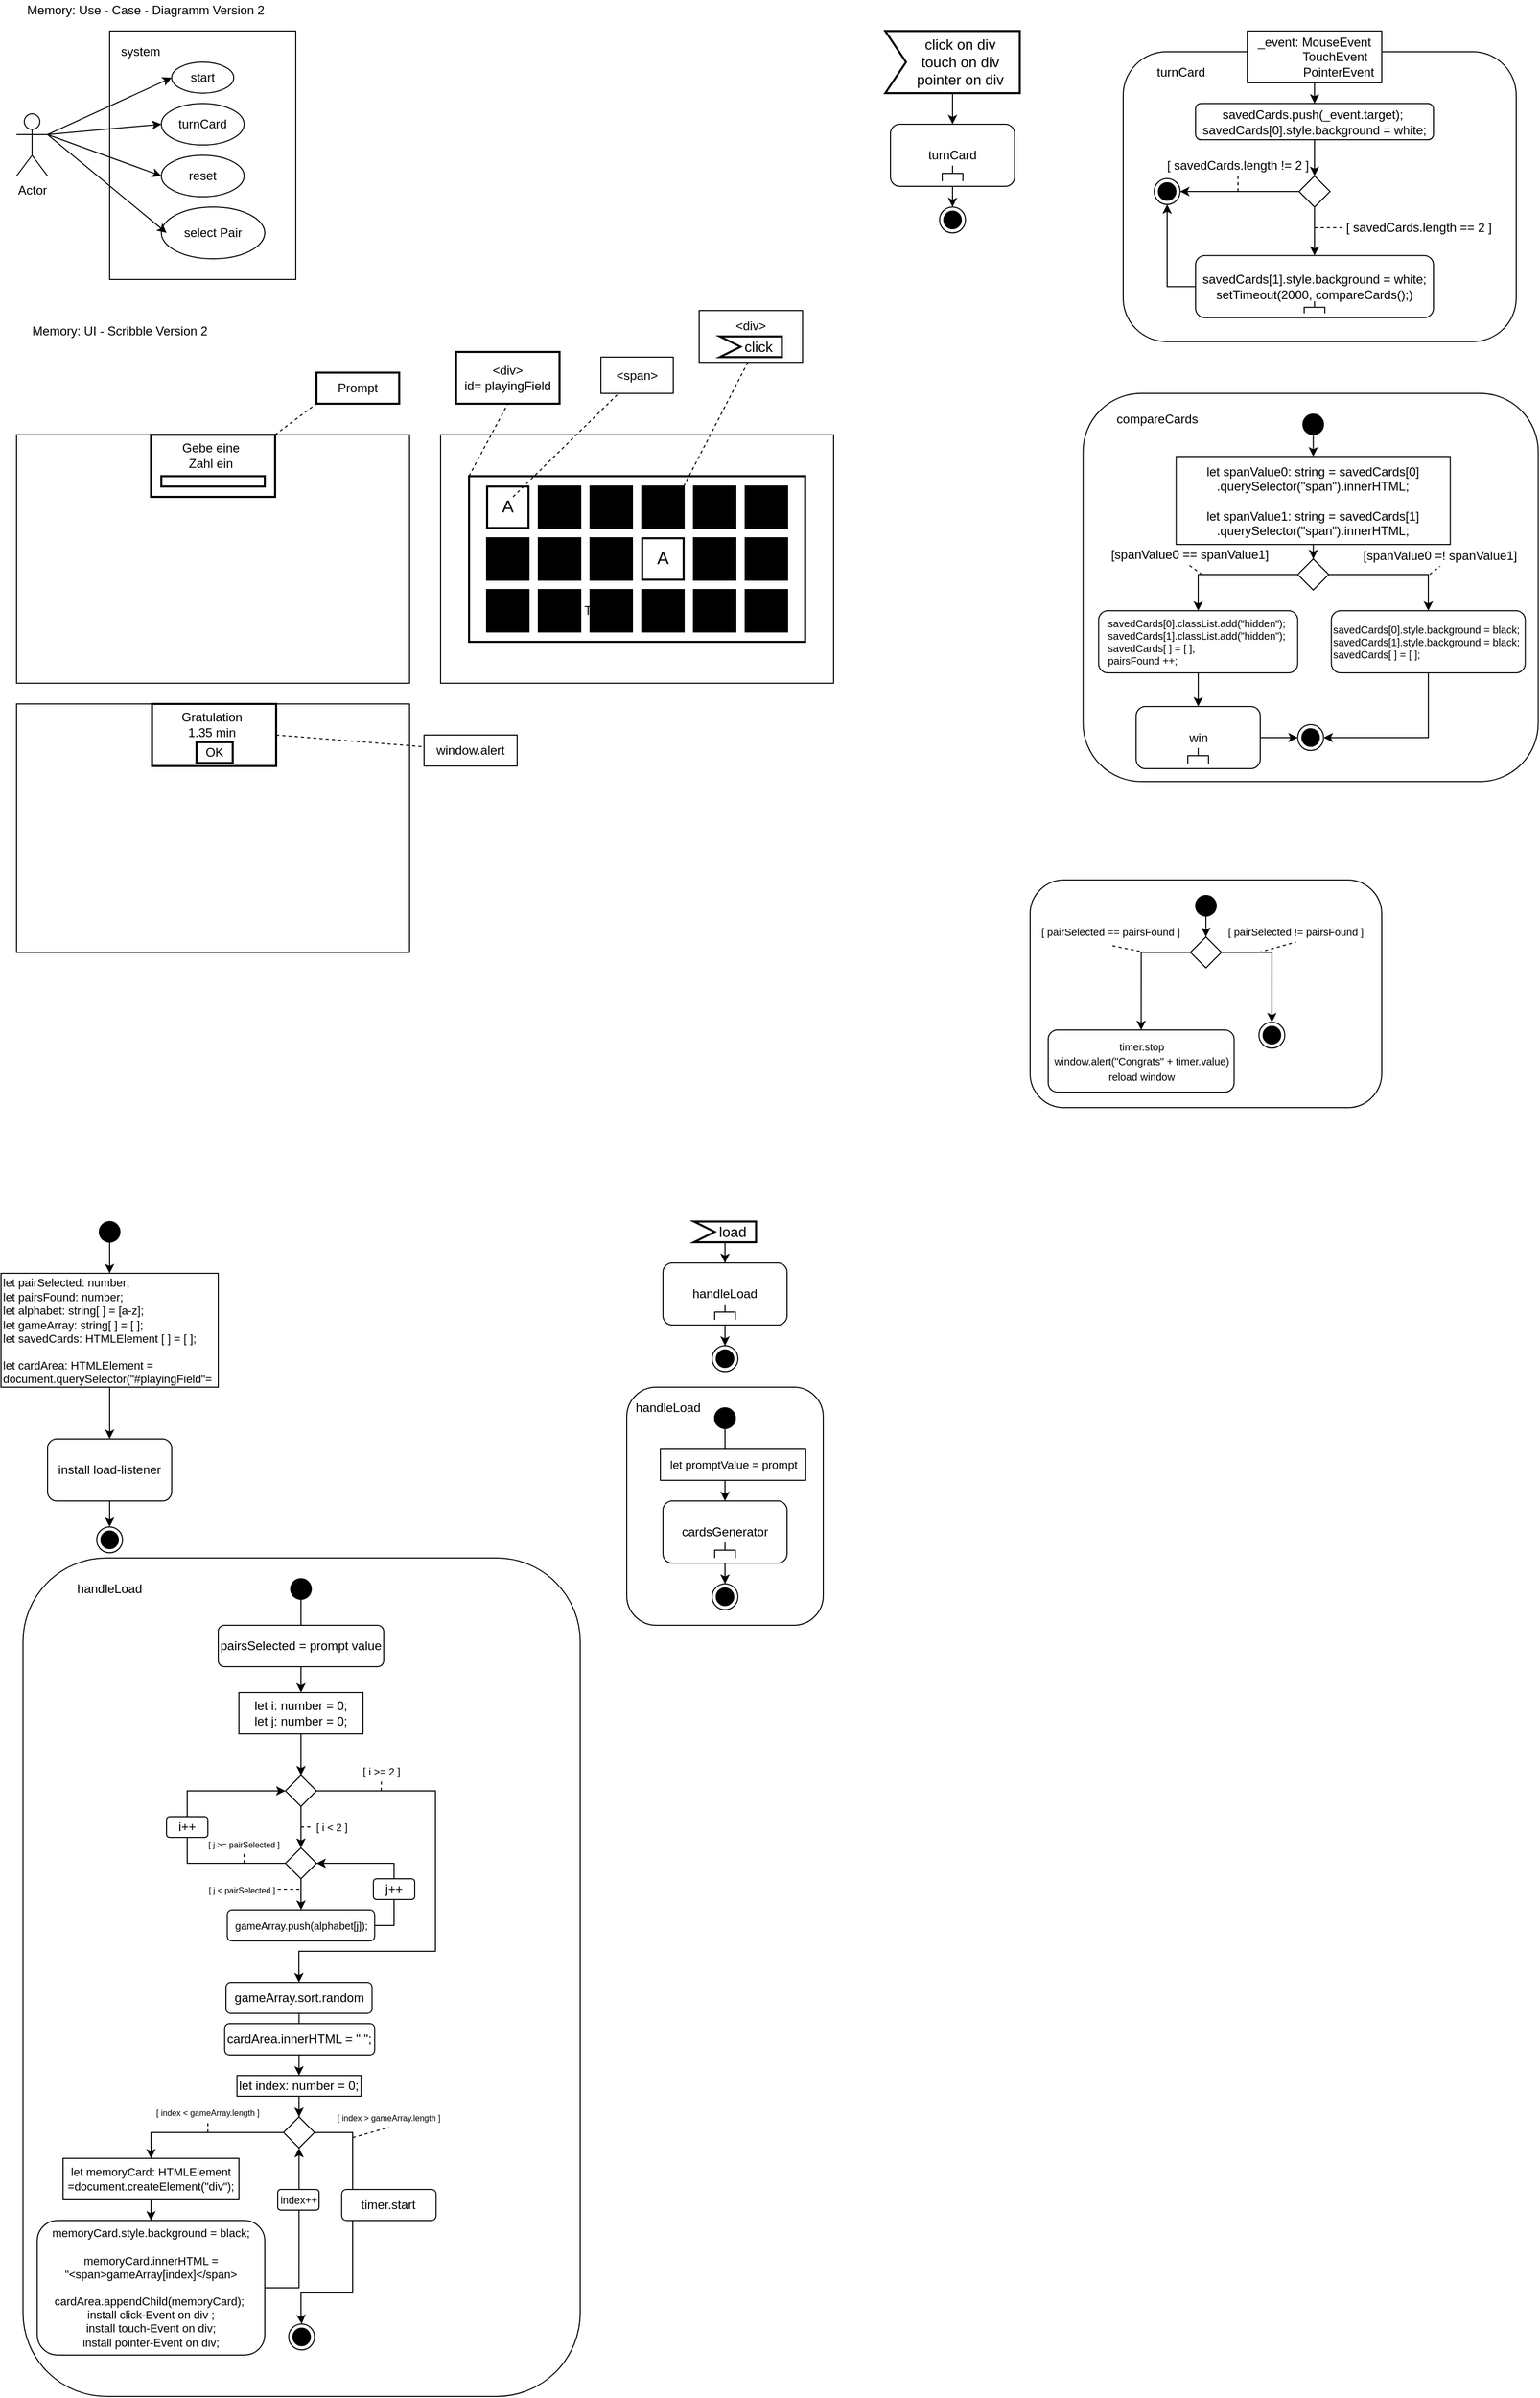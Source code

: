 <mxfile version="14.5.1" type="device"><diagram id="ZPN4WHzuzxvApiac8Gdd" name="Seite-1"><mxGraphModel dx="2172" dy="1692" grid="1" gridSize="10" guides="1" tooltips="1" connect="1" arrows="1" fold="1" page="1" pageScale="1" pageWidth="827" pageHeight="1169" math="0" shadow="0"><root><mxCell id="0"/><mxCell id="1" parent="0"/><mxCell id="MOrZISaLYIalz9yvOkqi-144" value="" style="rounded=1;whiteSpace=wrap;html=1;strokeColor=#000000;strokeWidth=1;fillColor=none;" parent="1" vertex="1"><mxGeometry x="1100" y="60" width="380" height="280" as="geometry"/></mxCell><mxCell id="v6Eif0dE07avWR1erh9x-109" value="" style="rounded=0;whiteSpace=wrap;html=1;" parent="1" vertex="1"><mxGeometry x="690" y="310" width="100" height="50" as="geometry"/></mxCell><mxCell id="v6Eif0dE07avWR1erh9x-29" value="Memory: UI - Scribble Version 2" style="text;html=1;strokeColor=none;fillColor=none;align=center;verticalAlign=middle;whiteSpace=wrap;rounded=0;" parent="1" vertex="1"><mxGeometry x="30" y="320" width="200" height="20" as="geometry"/></mxCell><mxCell id="v6Eif0dE07avWR1erh9x-32" value="" style="rounded=0;whiteSpace=wrap;html=1;" parent="1" vertex="1"><mxGeometry x="30" y="430" width="380" height="240" as="geometry"/></mxCell><mxCell id="v6Eif0dE07avWR1erh9x-33" value="" style="rounded=0;whiteSpace=wrap;html=1;" parent="1" vertex="1"><mxGeometry x="440" y="430" width="380" height="240" as="geometry"/></mxCell><mxCell id="v6Eif0dE07avWR1erh9x-35" value="" style="rounded=0;whiteSpace=wrap;html=1;strokeWidth=2;" parent="1" vertex="1"><mxGeometry x="160" y="430" width="120" height="60" as="geometry"/></mxCell><mxCell id="v6Eif0dE07avWR1erh9x-36" value="" style="rounded=0;whiteSpace=wrap;html=1;strokeWidth=2;" parent="1" vertex="1"><mxGeometry x="170" y="470" width="100" height="10" as="geometry"/></mxCell><mxCell id="v6Eif0dE07avWR1erh9x-37" value="Gebe eine Zahl ein" style="text;html=1;strokeColor=none;fillColor=none;align=center;verticalAlign=middle;whiteSpace=wrap;rounded=0;" parent="1" vertex="1"><mxGeometry x="180" y="440" width="76" height="20" as="geometry"/></mxCell><mxCell id="v6Eif0dE07avWR1erh9x-39" value="" style="whiteSpace=wrap;html=1;aspect=fixed;strokeWidth=2;fillColor=#000000;" parent="1" vertex="1"><mxGeometry x="585" y="530" width="40" height="40" as="geometry"/></mxCell><mxCell id="v6Eif0dE07avWR1erh9x-40" value="" style="whiteSpace=wrap;html=1;aspect=fixed;strokeWidth=2;" parent="1" vertex="1"><mxGeometry x="635" y="530" width="40" height="40" as="geometry"/></mxCell><mxCell id="v6Eif0dE07avWR1erh9x-41" value="" style="whiteSpace=wrap;html=1;aspect=fixed;strokeWidth=2;fillColor=#000000;" parent="1" vertex="1"><mxGeometry x="685" y="530" width="40" height="40" as="geometry"/></mxCell><mxCell id="v6Eif0dE07avWR1erh9x-42" value="" style="whiteSpace=wrap;html=1;aspect=fixed;strokeWidth=2;fillColor=#000000;" parent="1" vertex="1"><mxGeometry x="735" y="530" width="40" height="40" as="geometry"/></mxCell><mxCell id="v6Eif0dE07avWR1erh9x-52" value="" style="whiteSpace=wrap;html=1;aspect=fixed;strokeWidth=2;fillColor=#000000;" parent="1" vertex="1"><mxGeometry x="485" y="530" width="40" height="40" as="geometry"/></mxCell><mxCell id="v6Eif0dE07avWR1erh9x-53" value="" style="whiteSpace=wrap;html=1;aspect=fixed;strokeWidth=2;fillColor=#000000;" parent="1" vertex="1"><mxGeometry x="535" y="530" width="40" height="40" as="geometry"/></mxCell><mxCell id="v6Eif0dE07avWR1erh9x-54" value="" style="whiteSpace=wrap;html=1;aspect=fixed;strokeWidth=2;" parent="1" vertex="1"><mxGeometry x="485" y="480" width="40" height="40" as="geometry"/></mxCell><mxCell id="v6Eif0dE07avWR1erh9x-55" value="" style="whiteSpace=wrap;html=1;aspect=fixed;strokeWidth=2;fillColor=#000000;" parent="1" vertex="1"><mxGeometry x="535" y="480" width="40" height="40" as="geometry"/></mxCell><mxCell id="v6Eif0dE07avWR1erh9x-56" value="" style="whiteSpace=wrap;html=1;aspect=fixed;strokeWidth=2;fillColor=#000000;" parent="1" vertex="1"><mxGeometry x="735" y="480" width="40" height="40" as="geometry"/></mxCell><mxCell id="v6Eif0dE07avWR1erh9x-57" value="" style="whiteSpace=wrap;html=1;aspect=fixed;strokeWidth=2;fillColor=#000000;" parent="1" vertex="1"><mxGeometry x="685" y="480" width="40" height="40" as="geometry"/></mxCell><mxCell id="v6Eif0dE07avWR1erh9x-58" value="" style="whiteSpace=wrap;html=1;aspect=fixed;strokeWidth=2;fillColor=#000000;" parent="1" vertex="1"><mxGeometry x="635" y="480" width="40" height="40" as="geometry"/></mxCell><mxCell id="v6Eif0dE07avWR1erh9x-59" value="" style="whiteSpace=wrap;html=1;aspect=fixed;strokeWidth=2;fillColor=#000000;" parent="1" vertex="1"><mxGeometry x="585" y="480" width="40" height="40" as="geometry"/></mxCell><mxCell id="v6Eif0dE07avWR1erh9x-80" value="" style="whiteSpace=wrap;html=1;aspect=fixed;strokeWidth=2;fillColor=#000000;" parent="1" vertex="1"><mxGeometry x="585" y="580" width="40" height="40" as="geometry"/></mxCell><mxCell id="v6Eif0dE07avWR1erh9x-81" value="" style="whiteSpace=wrap;html=1;aspect=fixed;strokeWidth=2;fillColor=#000000;" parent="1" vertex="1"><mxGeometry x="635" y="580" width="40" height="40" as="geometry"/></mxCell><mxCell id="v6Eif0dE07avWR1erh9x-82" value="" style="whiteSpace=wrap;html=1;aspect=fixed;strokeWidth=2;fillColor=#000000;" parent="1" vertex="1"><mxGeometry x="685" y="580" width="40" height="40" as="geometry"/></mxCell><mxCell id="v6Eif0dE07avWR1erh9x-83" value="" style="whiteSpace=wrap;html=1;aspect=fixed;strokeWidth=2;fillColor=#000000;" parent="1" vertex="1"><mxGeometry x="735" y="580" width="40" height="40" as="geometry"/></mxCell><mxCell id="v6Eif0dE07avWR1erh9x-84" value="" style="whiteSpace=wrap;html=1;aspect=fixed;strokeWidth=2;fillColor=#000000;" parent="1" vertex="1"><mxGeometry x="485" y="580" width="40" height="40" as="geometry"/></mxCell><mxCell id="v6Eif0dE07avWR1erh9x-85" value="" style="whiteSpace=wrap;html=1;aspect=fixed;strokeWidth=2;fillColor=#000000;" parent="1" vertex="1"><mxGeometry x="535" y="580" width="40" height="40" as="geometry"/></mxCell><mxCell id="v6Eif0dE07avWR1erh9x-89" value="&lt;font style=&quot;font-size: 17px&quot;&gt;A&lt;/font&gt;" style="text;html=1;strokeColor=none;fillColor=none;align=center;verticalAlign=middle;whiteSpace=wrap;rounded=0;" parent="1" vertex="1"><mxGeometry x="485" y="490" width="40" height="20" as="geometry"/></mxCell><mxCell id="v6Eif0dE07avWR1erh9x-90" value="&lt;font style=&quot;font-size: 17px&quot;&gt;A&lt;/font&gt;" style="text;html=1;strokeColor=none;fillColor=none;align=center;verticalAlign=middle;whiteSpace=wrap;rounded=0;" parent="1" vertex="1"><mxGeometry x="635" y="540" width="40" height="20" as="geometry"/></mxCell><mxCell id="v6Eif0dE07avWR1erh9x-92" value="" style="rounded=0;whiteSpace=wrap;html=1;strokeColor=#000000;strokeWidth=2;fillColor=none;" parent="1" vertex="1"><mxGeometry x="467.5" y="470" width="325" height="160" as="geometry"/></mxCell><mxCell id="v6Eif0dE07avWR1erh9x-93" value="" style="endArrow=none;dashed=1;html=1;" parent="1" edge="1"><mxGeometry width="50" height="50" relative="1" as="geometry"><mxPoint x="280" y="430" as="sourcePoint"/><mxPoint x="320" y="400" as="targetPoint"/></mxGeometry></mxCell><mxCell id="v6Eif0dE07avWR1erh9x-94" value="Text" style="text;html=1;strokeColor=none;fillColor=none;align=center;verticalAlign=middle;whiteSpace=wrap;rounded=0;" parent="1" vertex="1"><mxGeometry x="570" y="590" width="40" height="20" as="geometry"/></mxCell><mxCell id="v6Eif0dE07avWR1erh9x-95" value="Prompt" style="rounded=0;whiteSpace=wrap;html=1;strokeColor=#000000;strokeWidth=2;fillColor=none;" parent="1" vertex="1"><mxGeometry x="320" y="370" width="80" height="30" as="geometry"/></mxCell><mxCell id="v6Eif0dE07avWR1erh9x-98" value="" style="endArrow=none;dashed=1;html=1;entryX=0.5;entryY=1;entryDx=0;entryDy=0;" parent="1" target="v6Eif0dE07avWR1erh9x-99" edge="1"><mxGeometry width="50" height="50" relative="1" as="geometry"><mxPoint x="467.5" y="470" as="sourcePoint"/><mxPoint x="468" y="390" as="targetPoint"/></mxGeometry></mxCell><mxCell id="v6Eif0dE07avWR1erh9x-99" value="&amp;lt;div&amp;gt;&lt;br&gt;id= playingField" style="rounded=0;whiteSpace=wrap;html=1;strokeColor=#000000;strokeWidth=2;fillColor=none;" parent="1" vertex="1"><mxGeometry x="455" y="350" width="100" height="50" as="geometry"/></mxCell><mxCell id="v6Eif0dE07avWR1erh9x-100" value="" style="endArrow=none;dashed=1;html=1;" parent="1" edge="1"><mxGeometry width="50" height="50" relative="1" as="geometry"><mxPoint x="675" y="480" as="sourcePoint"/><mxPoint x="737.069" y="360.0" as="targetPoint"/></mxGeometry></mxCell><mxCell id="v6Eif0dE07avWR1erh9x-102" value="" style="group" parent="1" vertex="1" connectable="0"><mxGeometry x="30" y="690" width="380" height="240" as="geometry"/></mxCell><mxCell id="v6Eif0dE07avWR1erh9x-34" value="" style="rounded=0;whiteSpace=wrap;html=1;" parent="v6Eif0dE07avWR1erh9x-102" vertex="1"><mxGeometry width="380" height="240" as="geometry"/></mxCell><mxCell id="v6Eif0dE07avWR1erh9x-86" value="" style="rounded=0;whiteSpace=wrap;html=1;strokeWidth=2;" parent="v6Eif0dE07avWR1erh9x-102" vertex="1"><mxGeometry x="131" width="120" height="60" as="geometry"/></mxCell><mxCell id="v6Eif0dE07avWR1erh9x-87" value="OK" style="rounded=0;whiteSpace=wrap;html=1;strokeWidth=2;" parent="v6Eif0dE07avWR1erh9x-102" vertex="1"><mxGeometry x="174" y="37" width="35" height="20" as="geometry"/></mxCell><mxCell id="v6Eif0dE07avWR1erh9x-88" value="Gratulation&lt;br&gt;1.35 min" style="text;html=1;strokeColor=none;fillColor=none;align=center;verticalAlign=middle;whiteSpace=wrap;rounded=0;" parent="v6Eif0dE07avWR1erh9x-102" vertex="1"><mxGeometry x="151" y="10" width="76" height="20" as="geometry"/></mxCell><mxCell id="v6Eif0dE07avWR1erh9x-103" value="" style="endArrow=none;dashed=1;html=1;exitX=0.131;exitY=0.125;exitDx=0;exitDy=0;exitPerimeter=0;" parent="1" source="v6Eif0dE07avWR1erh9x-92" target="v6Eif0dE07avWR1erh9x-105" edge="1"><mxGeometry width="50" height="50" relative="1" as="geometry"><mxPoint x="570" y="430" as="sourcePoint"/><mxPoint x="620" y="380" as="targetPoint"/></mxGeometry></mxCell><mxCell id="v6Eif0dE07avWR1erh9x-105" value="&amp;lt;span&amp;gt;" style="rounded=0;whiteSpace=wrap;html=1;" parent="1" vertex="1"><mxGeometry x="595" y="355" width="70" height="35" as="geometry"/></mxCell><mxCell id="v6Eif0dE07avWR1erh9x-106" value="" style="endArrow=none;dashed=1;html=1;exitX=1;exitY=0.5;exitDx=0;exitDy=0;" parent="1" source="v6Eif0dE07avWR1erh9x-86" target="v6Eif0dE07avWR1erh9x-107" edge="1"><mxGeometry width="50" height="50" relative="1" as="geometry"><mxPoint x="370" y="750" as="sourcePoint"/><mxPoint x="440" y="740" as="targetPoint"/></mxGeometry></mxCell><mxCell id="v6Eif0dE07avWR1erh9x-107" value="window.alert" style="rounded=0;whiteSpace=wrap;html=1;" parent="1" vertex="1"><mxGeometry x="424" y="720" width="90" height="30" as="geometry"/></mxCell><mxCell id="v6Eif0dE07avWR1erh9x-111" value="" style="group" parent="1" vertex="1" connectable="0"><mxGeometry x="30" y="10" width="270" height="270" as="geometry"/></mxCell><mxCell id="v6Eif0dE07avWR1erh9x-20" value="" style="rounded=0;whiteSpace=wrap;html=1;" parent="v6Eif0dE07avWR1erh9x-111" vertex="1"><mxGeometry x="90" y="30" width="180" height="240" as="geometry"/></mxCell><mxCell id="v6Eif0dE07avWR1erh9x-1" value="Actor" style="shape=umlActor;verticalLabelPosition=bottom;verticalAlign=top;html=1;outlineConnect=0;" parent="v6Eif0dE07avWR1erh9x-111" vertex="1"><mxGeometry y="110" width="30" height="60" as="geometry"/></mxCell><mxCell id="v6Eif0dE07avWR1erh9x-2" value="system&lt;br&gt;" style="text;html=1;strokeColor=none;fillColor=none;align=center;verticalAlign=middle;whiteSpace=wrap;rounded=0;" parent="v6Eif0dE07avWR1erh9x-111" vertex="1"><mxGeometry x="100" y="40" width="40" height="20" as="geometry"/></mxCell><mxCell id="v6Eif0dE07avWR1erh9x-13" value="" style="group" parent="v6Eif0dE07avWR1erh9x-111" vertex="1" connectable="0"><mxGeometry x="140" y="100" width="80" height="40" as="geometry"/></mxCell><mxCell id="v6Eif0dE07avWR1erh9x-11" value="" style="ellipse;whiteSpace=wrap;html=1;" parent="v6Eif0dE07avWR1erh9x-13" vertex="1"><mxGeometry width="80" height="40" as="geometry"/></mxCell><mxCell id="v6Eif0dE07avWR1erh9x-5" value="turnCard" style="text;html=1;strokeColor=none;fillColor=none;align=center;verticalAlign=middle;whiteSpace=wrap;rounded=0;" parent="v6Eif0dE07avWR1erh9x-13" vertex="1"><mxGeometry x="20" y="10" width="40" height="20" as="geometry"/></mxCell><mxCell id="v6Eif0dE07avWR1erh9x-14" value="" style="group" parent="v6Eif0dE07avWR1erh9x-111" vertex="1" connectable="0"><mxGeometry x="140" y="150" width="80" height="40" as="geometry"/></mxCell><mxCell id="v6Eif0dE07avWR1erh9x-10" value="" style="ellipse;whiteSpace=wrap;html=1;" parent="v6Eif0dE07avWR1erh9x-14" vertex="1"><mxGeometry width="80" height="40" as="geometry"/></mxCell><mxCell id="v6Eif0dE07avWR1erh9x-6" value="reset" style="text;html=1;strokeColor=none;fillColor=none;align=center;verticalAlign=middle;whiteSpace=wrap;rounded=0;" parent="v6Eif0dE07avWR1erh9x-14" vertex="1"><mxGeometry x="20" y="10" width="40" height="20" as="geometry"/></mxCell><mxCell id="v6Eif0dE07avWR1erh9x-17" value="" style="group" parent="v6Eif0dE07avWR1erh9x-111" vertex="1" connectable="0"><mxGeometry x="140" y="200" width="100" height="50" as="geometry"/></mxCell><mxCell id="v6Eif0dE07avWR1erh9x-9" value="" style="ellipse;whiteSpace=wrap;html=1;" parent="v6Eif0dE07avWR1erh9x-17" vertex="1"><mxGeometry width="100" height="50" as="geometry"/></mxCell><mxCell id="v6Eif0dE07avWR1erh9x-7" value="select Pair" style="text;html=1;strokeColor=none;fillColor=none;align=center;verticalAlign=middle;whiteSpace=wrap;rounded=0;" parent="v6Eif0dE07avWR1erh9x-17" vertex="1"><mxGeometry x="5" y="15" width="90" height="20" as="geometry"/></mxCell><mxCell id="v6Eif0dE07avWR1erh9x-19" value="" style="group" parent="v6Eif0dE07avWR1erh9x-111" vertex="1" connectable="0"><mxGeometry x="150" y="60" width="60" height="30" as="geometry"/></mxCell><mxCell id="v6Eif0dE07avWR1erh9x-8" value="" style="ellipse;whiteSpace=wrap;html=1;" parent="v6Eif0dE07avWR1erh9x-19" vertex="1"><mxGeometry width="60" height="30" as="geometry"/></mxCell><mxCell id="v6Eif0dE07avWR1erh9x-3" value="start" style="text;html=1;strokeColor=none;fillColor=none;align=center;verticalAlign=middle;whiteSpace=wrap;rounded=0;" parent="v6Eif0dE07avWR1erh9x-19" vertex="1"><mxGeometry x="10" y="5" width="40" height="20" as="geometry"/></mxCell><mxCell id="v6Eif0dE07avWR1erh9x-24" value="" style="endArrow=classic;html=1;entryX=0;entryY=0.5;entryDx=0;entryDy=0;" parent="v6Eif0dE07avWR1erh9x-111" target="v6Eif0dE07avWR1erh9x-8" edge="1"><mxGeometry width="50" height="50" relative="1" as="geometry"><mxPoint x="30" y="130" as="sourcePoint"/><mxPoint x="80" y="80" as="targetPoint"/></mxGeometry></mxCell><mxCell id="v6Eif0dE07avWR1erh9x-25" value="" style="endArrow=classic;html=1;entryX=0;entryY=0.5;entryDx=0;entryDy=0;" parent="v6Eif0dE07avWR1erh9x-111" target="v6Eif0dE07avWR1erh9x-11" edge="1"><mxGeometry width="50" height="50" relative="1" as="geometry"><mxPoint x="30" y="130" as="sourcePoint"/><mxPoint x="90" y="70" as="targetPoint"/></mxGeometry></mxCell><mxCell id="v6Eif0dE07avWR1erh9x-26" value="" style="endArrow=classic;html=1;entryX=0;entryY=0.5;entryDx=0;entryDy=0;" parent="v6Eif0dE07avWR1erh9x-111" target="v6Eif0dE07avWR1erh9x-10" edge="1"><mxGeometry width="50" height="50" relative="1" as="geometry"><mxPoint x="30" y="130" as="sourcePoint"/><mxPoint x="150" y="130" as="targetPoint"/></mxGeometry></mxCell><mxCell id="v6Eif0dE07avWR1erh9x-27" value="" style="endArrow=classic;html=1;entryX=0;entryY=0.5;entryDx=0;entryDy=0;" parent="v6Eif0dE07avWR1erh9x-111" target="v6Eif0dE07avWR1erh9x-7" edge="1"><mxGeometry width="50" height="50" relative="1" as="geometry"><mxPoint x="30" y="130" as="sourcePoint"/><mxPoint x="120" y="220" as="targetPoint"/></mxGeometry></mxCell><mxCell id="v6Eif0dE07avWR1erh9x-30" value="Memory: Use - Case - Diagramm Version 2" style="text;html=1;strokeColor=none;fillColor=none;align=center;verticalAlign=middle;whiteSpace=wrap;rounded=0;" parent="v6Eif0dE07avWR1erh9x-111" vertex="1"><mxGeometry width="250" height="20" as="geometry"/></mxCell><mxCell id="v6Eif0dE07avWR1erh9x-112" value="" style="group" parent="1" vertex="1" connectable="0"><mxGeometry x="710" y="315" width="60" height="40" as="geometry"/></mxCell><mxCell id="v6Eif0dE07avWR1erh9x-110" value="&amp;lt;div&amp;gt;" style="text;html=1;strokeColor=none;fillColor=none;align=center;verticalAlign=middle;whiteSpace=wrap;rounded=0;" parent="v6Eif0dE07avWR1erh9x-112" vertex="1"><mxGeometry x="10" width="40" height="20" as="geometry"/></mxCell><mxCell id="v6Eif0dE07avWR1erh9x-108" value="click" style="html=1;shape=mxgraph.infographic.ribbonSimple;notch1=20;notch2=0;align=center;verticalAlign=middle;fontSize=14;fontStyle=0;fillColor=#FFFFFF;flipH=0;spacingRight=0;spacingLeft=14;strokeColor=#000000;strokeWidth=2;" parent="v6Eif0dE07avWR1erh9x-112" vertex="1"><mxGeometry y="20" width="60" height="20" as="geometry"/></mxCell><mxCell id="MOrZISaLYIalz9yvOkqi-12" value="" style="group" parent="1" vertex="1" connectable="0"><mxGeometry x="15" y="1190" width="210" height="325" as="geometry"/></mxCell><mxCell id="v6Eif0dE07avWR1erh9x-115" value="&lt;font style=&quot;font-size: 11px&quot;&gt;let pairSelected: number;&lt;br&gt;let pairsFound: number;&lt;br&gt;&lt;/font&gt;&lt;div style=&quot;font-size: 11px&quot;&gt;&lt;font style=&quot;font-size: 11px&quot;&gt;let alphabet: string[ ] = [a-z];&lt;/font&gt;&lt;/div&gt;&lt;div style=&quot;font-size: 11px&quot;&gt;&lt;font style=&quot;font-size: 11px&quot;&gt;let gameArray: string[ ] = [ ];&lt;br&gt;let savedCards: HTMLElement [ ] = [ ];&lt;/font&gt;&lt;/div&gt;&lt;div style=&quot;font-size: 11px&quot;&gt;&lt;font style=&quot;font-size: 11px&quot;&gt;&lt;br&gt;let cardArea: HTMLElement = document.querySelector(&quot;#playingField&quot;=&lt;/font&gt;&lt;/div&gt;" style="rounded=0;whiteSpace=wrap;html=1;strokeWidth=1;align=left;" parent="MOrZISaLYIalz9yvOkqi-12" vertex="1"><mxGeometry y="50" width="210" height="110" as="geometry"/></mxCell><mxCell id="MOrZISaLYIalz9yvOkqi-3" value="" style="ellipse;html=1;shape=endState;fillColor=#000000;" parent="MOrZISaLYIalz9yvOkqi-12" vertex="1"><mxGeometry x="92.5" y="295" width="25" height="25" as="geometry"/></mxCell><mxCell id="MOrZISaLYIalz9yvOkqi-7" value="" style="edgeStyle=orthogonalEdgeStyle;rounded=0;orthogonalLoop=1;jettySize=auto;html=1;" parent="MOrZISaLYIalz9yvOkqi-12" source="MOrZISaLYIalz9yvOkqi-4" target="v6Eif0dE07avWR1erh9x-115" edge="1"><mxGeometry relative="1" as="geometry"/></mxCell><mxCell id="MOrZISaLYIalz9yvOkqi-4" value="&lt;span style=&quot;color: rgba(0 , 0 , 0 , 0) ; font-family: monospace ; font-size: 0px&quot;&gt;%3CmxGraphModel%3E%3Croot%3E%3CmxCell%20id%3D%220%22%2F%3E%3CmxCell%20id%3D%221%22%20parent%3D%220%22%2F%3E%3CmxCell%20id%3D%222%22%20value%3D%22%22%20style%3D%22group%22%20vertex%3D%221%22%20connectable%3D%220%22%20parent%3D%221%22%3E%3CmxGeometry%20x%3D%22930%22%20y%3D%2230%22%20width%3D%22210%22%20height%3D%22325%22%20as%3D%22geometry%22%2F%3E%3C%2FmxCell%3E%3CmxCell%20id%3D%223%22%20value%3D%22%26lt%3Bfont%20style%3D%26quot%3Bfont-size%3A%2011px%26quot%3B%26gt%3Blet%20pairSelected%3A%20number%3B%26lt%3Bbr%26gt%3Blet%20pairsFound%3A%20number%3B%26lt%3Bbr%26gt%3B%26lt%3B%2Ffont%26gt%3B%26lt%3Bdiv%20style%3D%26quot%3Bfont-size%3A%2011px%26quot%3B%26gt%3B%26lt%3Bfont%20style%3D%26quot%3Bfont-size%3A%2011px%26quot%3B%26gt%3Blet%20alphabet%3A%20string%5B%20%5D%20%3D%20%5Ba-z%5D%3B%26lt%3B%2Ffont%26gt%3B%26lt%3B%2Fdiv%26gt%3B%26lt%3Bdiv%20style%3D%26quot%3Bfont-size%3A%2011px%26quot%3B%26gt%3B%26lt%3Bfont%20style%3D%26quot%3Bfont-size%3A%2011px%26quot%3B%26gt%3Blet%20gameArray%3A%20string%5B%20%5D%20%3D%20%5B%20%5D%3B%26lt%3Bbr%26gt%3Blet%20savedCards%3A%20HTMLElement%20%5B%20%5D%20%3D%20%5B%20%5D%3B%26lt%3B%2Ffont%26gt%3B%26lt%3B%2Fdiv%26gt%3B%26lt%3Bdiv%20style%3D%26quot%3Bfont-size%3A%2011px%26quot%3B%26gt%3B%26lt%3Bfont%20style%3D%26quot%3Bfont-size%3A%2011px%26quot%3B%26gt%3B%26lt%3Bbr%26gt%3Blet%20cardArea%3A%20HTMLElement%20%3D%20document.querySelector(%26quot%3B%23playingField%26quot%3B%3D%26lt%3B%2Ffont%26gt%3B%26lt%3B%2Fdiv%26gt%3B%22%20style%3D%22rounded%3D0%3BwhiteSpace%3Dwrap%3Bhtml%3D1%3BstrokeWidth%3D1%3Balign%3Dleft%3B%22%20vertex%3D%221%22%20parent%3D%222%22%3E%3CmxGeometry%20y%3D%2250%22%20width%3D%22210%22%20height%3D%22110%22%20as%3D%22geometry%22%2F%3E%3C%2FmxCell%3E%3CmxCell%20id%3D%224%22%20value%3D%22%22%20style%3D%22ellipse%3Bhtml%3D1%3Bshape%3DendState%3BfillColor%3D%23000000%3B%22%20vertex%3D%221%22%20parent%3D%222%22%3E%3CmxGeometry%20x%3D%2290%22%20y%3D%22295%22%20width%3D%2230%22%20height%3D%2230%22%20as%3D%22geometry%22%2F%3E%3C%2FmxCell%3E%3CmxCell%20id%3D%225%22%20value%3D%22%22%20style%3D%22edgeStyle%3DorthogonalEdgeStyle%3Brounded%3D0%3BorthogonalLoop%3D1%3BjettySize%3Dauto%3Bhtml%3D1%3B%22%20edge%3D%221%22%20parent%3D%222%22%20source%3D%226%22%20target%3D%223%22%3E%3CmxGeometry%20relative%3D%221%22%20as%3D%22geometry%22%2F%3E%3C%2FmxCell%3E%3CmxCell%20id%3D%226%22%20value%3D%22%22%20style%3D%22ellipse%3BwhiteSpace%3Dwrap%3Bhtml%3D1%3Baspect%3Dfixed%3BstrokeColor%3D%23000000%3BfillColor%3D%23000000%3B%22%20vertex%3D%221%22%20parent%3D%222%22%3E%3CmxGeometry%20x%3D%2290%22%20width%3D%2230%22%20height%3D%2230%22%20as%3D%22geometry%22%2F%3E%3C%2FmxCell%3E%3CmxCell%20id%3D%227%22%20style%3D%22edgeStyle%3DorthogonalEdgeStyle%3Brounded%3D0%3BorthogonalLoop%3D1%3BjettySize%3Dauto%3Bhtml%3D1%3BentryX%3D0.5%3BentryY%3D0%3BentryDx%3D0%3BentryDy%3D0%3B%22%20edge%3D%221%22%20parent%3D%222%22%20source%3D%228%22%20target%3D%224%22%3E%3CmxGeometry%20relative%3D%221%22%20as%3D%22geometry%22%2F%3E%3C%2FmxCell%3E%3CmxCell%20id%3D%228%22%20value%3D%22install%20load-listener%22%20style%3D%22rounded%3D1%3BwhiteSpace%3Dwrap%3Bhtml%3D1%3BfillColor%3D%23FFFFFF%3B%22%20vertex%3D%221%22%20parent%3D%222%22%3E%3CmxGeometry%20x%3D%2245%22%20y%3D%22210%22%20width%3D%22120%22%20height%3D%2260%22%20as%3D%22geometry%22%2F%3E%3C%2FmxCell%3E%3CmxCell%20id%3D%229%22%20value%3D%22%22%20style%3D%22edgeStyle%3DorthogonalEdgeStyle%3Brounded%3D0%3BorthogonalLoop%3D1%3BjettySize%3Dauto%3Bhtml%3D1%3B%22%20edge%3D%221%22%20parent%3D%222%22%20source%3D%223%22%20target%3D%228%22%3E%3CmxGeometry%20relative%3D%221%22%20as%3D%22geometry%22%2F%3E%3C%2FmxCell%3E%3C%2Froot%3E%3C%2FmxGraphModel%3E&lt;/span&gt;" style="ellipse;whiteSpace=wrap;html=1;aspect=fixed;strokeColor=#000000;fillColor=#000000;" parent="MOrZISaLYIalz9yvOkqi-12" vertex="1"><mxGeometry x="95" width="20" height="20" as="geometry"/></mxCell><mxCell id="MOrZISaLYIalz9yvOkqi-11" style="edgeStyle=orthogonalEdgeStyle;rounded=0;orthogonalLoop=1;jettySize=auto;html=1;entryX=0.5;entryY=0;entryDx=0;entryDy=0;" parent="MOrZISaLYIalz9yvOkqi-12" source="MOrZISaLYIalz9yvOkqi-5" target="MOrZISaLYIalz9yvOkqi-3" edge="1"><mxGeometry relative="1" as="geometry"/></mxCell><mxCell id="MOrZISaLYIalz9yvOkqi-5" value="install load-listener" style="rounded=1;whiteSpace=wrap;html=1;fillColor=#FFFFFF;" parent="MOrZISaLYIalz9yvOkqi-12" vertex="1"><mxGeometry x="45" y="210" width="120" height="60" as="geometry"/></mxCell><mxCell id="MOrZISaLYIalz9yvOkqi-8" value="" style="edgeStyle=orthogonalEdgeStyle;rounded=0;orthogonalLoop=1;jettySize=auto;html=1;" parent="MOrZISaLYIalz9yvOkqi-12" source="v6Eif0dE07avWR1erh9x-115" target="MOrZISaLYIalz9yvOkqi-5" edge="1"><mxGeometry relative="1" as="geometry"/></mxCell><mxCell id="MOrZISaLYIalz9yvOkqi-14" value="" style="rounded=1;whiteSpace=wrap;html=1;strokeWidth=1;fillColor=none;" parent="1" vertex="1"><mxGeometry x="620" y="1350" width="190" height="230" as="geometry"/></mxCell><mxCell id="MOrZISaLYIalz9yvOkqi-15" value="handleLoad" style="text;html=1;strokeColor=none;fillColor=none;align=center;verticalAlign=middle;whiteSpace=wrap;rounded=0;" parent="1" vertex="1"><mxGeometry x="640" y="1360" width="40" height="20" as="geometry"/></mxCell><mxCell id="MOrZISaLYIalz9yvOkqi-37" value="" style="edgeStyle=orthogonalEdgeStyle;rounded=0;orthogonalLoop=1;jettySize=auto;html=1;" parent="1" source="MOrZISaLYIalz9yvOkqi-32" target="MOrZISaLYIalz9yvOkqi-35" edge="1"><mxGeometry relative="1" as="geometry"/></mxCell><mxCell id="MOrZISaLYIalz9yvOkqi-32" value="&lt;span style=&quot;color: rgba(0 , 0 , 0 , 0) ; font-family: monospace ; font-size: 0px&quot;&gt;%3CmxGraphModel%3E%3Croot%3E%3CmxCell%20id%3D%220%22%2F%3E%3CmxCell%20id%3D%221%22%20parent%3D%220%22%2F%3E%3CmxCell%20id%3D%222%22%20value%3D%22%22%20style%3D%22group%22%20vertex%3D%221%22%20connectable%3D%220%22%20parent%3D%221%22%3E%3CmxGeometry%20x%3D%22930%22%20y%3D%2230%22%20width%3D%22210%22%20height%3D%22325%22%20as%3D%22geometry%22%2F%3E%3C%2FmxCell%3E%3CmxCell%20id%3D%223%22%20value%3D%22%26lt%3Bfont%20style%3D%26quot%3Bfont-size%3A%2011px%26quot%3B%26gt%3Blet%20pairSelected%3A%20number%3B%26lt%3Bbr%26gt%3Blet%20pairsFound%3A%20number%3B%26lt%3Bbr%26gt%3B%26lt%3B%2Ffont%26gt%3B%26lt%3Bdiv%20style%3D%26quot%3Bfont-size%3A%2011px%26quot%3B%26gt%3B%26lt%3Bfont%20style%3D%26quot%3Bfont-size%3A%2011px%26quot%3B%26gt%3Blet%20alphabet%3A%20string%5B%20%5D%20%3D%20%5Ba-z%5D%3B%26lt%3B%2Ffont%26gt%3B%26lt%3B%2Fdiv%26gt%3B%26lt%3Bdiv%20style%3D%26quot%3Bfont-size%3A%2011px%26quot%3B%26gt%3B%26lt%3Bfont%20style%3D%26quot%3Bfont-size%3A%2011px%26quot%3B%26gt%3Blet%20gameArray%3A%20string%5B%20%5D%20%3D%20%5B%20%5D%3B%26lt%3Bbr%26gt%3Blet%20savedCards%3A%20HTMLElement%20%5B%20%5D%20%3D%20%5B%20%5D%3B%26lt%3B%2Ffont%26gt%3B%26lt%3B%2Fdiv%26gt%3B%26lt%3Bdiv%20style%3D%26quot%3Bfont-size%3A%2011px%26quot%3B%26gt%3B%26lt%3Bfont%20style%3D%26quot%3Bfont-size%3A%2011px%26quot%3B%26gt%3B%26lt%3Bbr%26gt%3Blet%20cardArea%3A%20HTMLElement%20%3D%20document.querySelector(%26quot%3B%23playingField%26quot%3B%3D%26lt%3B%2Ffont%26gt%3B%26lt%3B%2Fdiv%26gt%3B%22%20style%3D%22rounded%3D0%3BwhiteSpace%3Dwrap%3Bhtml%3D1%3BstrokeWidth%3D1%3Balign%3Dleft%3B%22%20vertex%3D%221%22%20parent%3D%222%22%3E%3CmxGeometry%20y%3D%2250%22%20width%3D%22210%22%20height%3D%22110%22%20as%3D%22geometry%22%2F%3E%3C%2FmxCell%3E%3CmxCell%20id%3D%224%22%20value%3D%22%22%20style%3D%22ellipse%3Bhtml%3D1%3Bshape%3DendState%3BfillColor%3D%23000000%3B%22%20vertex%3D%221%22%20parent%3D%222%22%3E%3CmxGeometry%20x%3D%2290%22%20y%3D%22295%22%20width%3D%2230%22%20height%3D%2230%22%20as%3D%22geometry%22%2F%3E%3C%2FmxCell%3E%3CmxCell%20id%3D%225%22%20value%3D%22%22%20style%3D%22edgeStyle%3DorthogonalEdgeStyle%3Brounded%3D0%3BorthogonalLoop%3D1%3BjettySize%3Dauto%3Bhtml%3D1%3B%22%20edge%3D%221%22%20parent%3D%222%22%20source%3D%226%22%20target%3D%223%22%3E%3CmxGeometry%20relative%3D%221%22%20as%3D%22geometry%22%2F%3E%3C%2FmxCell%3E%3CmxCell%20id%3D%226%22%20value%3D%22%22%20style%3D%22ellipse%3BwhiteSpace%3Dwrap%3Bhtml%3D1%3Baspect%3Dfixed%3BstrokeColor%3D%23000000%3BfillColor%3D%23000000%3B%22%20vertex%3D%221%22%20parent%3D%222%22%3E%3CmxGeometry%20x%3D%2290%22%20width%3D%2230%22%20height%3D%2230%22%20as%3D%22geometry%22%2F%3E%3C%2FmxCell%3E%3CmxCell%20id%3D%227%22%20style%3D%22edgeStyle%3DorthogonalEdgeStyle%3Brounded%3D0%3BorthogonalLoop%3D1%3BjettySize%3Dauto%3Bhtml%3D1%3BentryX%3D0.5%3BentryY%3D0%3BentryDx%3D0%3BentryDy%3D0%3B%22%20edge%3D%221%22%20parent%3D%222%22%20source%3D%228%22%20target%3D%224%22%3E%3CmxGeometry%20relative%3D%221%22%20as%3D%22geometry%22%2F%3E%3C%2FmxCell%3E%3CmxCell%20id%3D%228%22%20value%3D%22install%20load-listener%22%20style%3D%22rounded%3D1%3BwhiteSpace%3Dwrap%3Bhtml%3D1%3BfillColor%3D%23FFFFFF%3B%22%20vertex%3D%221%22%20parent%3D%222%22%3E%3CmxGeometry%20x%3D%2245%22%20y%3D%22210%22%20width%3D%22120%22%20height%3D%2260%22%20as%3D%22geometry%22%2F%3E%3C%2FmxCell%3E%3CmxCell%20id%3D%229%22%20value%3D%22%22%20style%3D%22edgeStyle%3DorthogonalEdgeStyle%3Brounded%3D0%3BorthogonalLoop%3D1%3BjettySize%3Dauto%3Bhtml%3D1%3B%22%20edge%3D%221%22%20parent%3D%222%22%20source%3D%223%22%20target%3D%228%22%3E%3CmxGeometry%20relative%3D%221%22%20as%3D%22geometry%22%2F%3E%3C%2FmxCell%3E%3C%2Froot%3E%3C%2FmxGraphModel%3E&lt;/span&gt;" style="ellipse;whiteSpace=wrap;html=1;aspect=fixed;strokeColor=#000000;fillColor=#000000;" parent="1" vertex="1"><mxGeometry x="705" y="1370" width="20" height="20" as="geometry"/></mxCell><mxCell id="MOrZISaLYIalz9yvOkqi-33" value="" style="ellipse;html=1;shape=endState;fillColor=#000000;" parent="1" vertex="1"><mxGeometry x="702.5" y="1540" width="25" height="25" as="geometry"/></mxCell><mxCell id="MOrZISaLYIalz9yvOkqi-34" value="&lt;font style=&quot;font-size: 11px&quot;&gt;let promptValue = prompt&lt;/font&gt;" style="rounded=0;whiteSpace=wrap;html=1;strokeColor=#000000;strokeWidth=1;" parent="1" vertex="1"><mxGeometry x="652.5" y="1410" width="140.5" height="30" as="geometry"/></mxCell><mxCell id="MOrZISaLYIalz9yvOkqi-38" style="edgeStyle=orthogonalEdgeStyle;rounded=0;orthogonalLoop=1;jettySize=auto;html=1;entryX=0.5;entryY=0;entryDx=0;entryDy=0;" parent="1" source="MOrZISaLYIalz9yvOkqi-35" target="MOrZISaLYIalz9yvOkqi-33" edge="1"><mxGeometry relative="1" as="geometry"/></mxCell><mxCell id="MOrZISaLYIalz9yvOkqi-47" style="edgeStyle=orthogonalEdgeStyle;rounded=0;orthogonalLoop=1;jettySize=auto;html=1;entryX=0.5;entryY=0;entryDx=0;entryDy=0;" parent="1" source="MOrZISaLYIalz9yvOkqi-39" target="MOrZISaLYIalz9yvOkqi-45" edge="1"><mxGeometry relative="1" as="geometry"/></mxCell><mxCell id="MOrZISaLYIalz9yvOkqi-39" value="load" style="html=1;shape=mxgraph.infographic.ribbonSimple;notch1=20;notch2=0;align=center;verticalAlign=middle;fontSize=14;fontStyle=0;fillColor=#FFFFFF;flipH=0;spacingRight=0;spacingLeft=14;strokeColor=#000000;strokeWidth=2;" parent="1" vertex="1"><mxGeometry x="685" y="1190" width="60" height="20" as="geometry"/></mxCell><mxCell id="MOrZISaLYIalz9yvOkqi-41" value="" style="ellipse;html=1;shape=endState;fillColor=#000000;" parent="1" vertex="1"><mxGeometry x="702.5" y="1310" width="25" height="25" as="geometry"/></mxCell><mxCell id="MOrZISaLYIalz9yvOkqi-43" value="" style="group" parent="1" vertex="1" connectable="0"><mxGeometry x="655" y="1460" width="120" height="60" as="geometry"/></mxCell><mxCell id="MOrZISaLYIalz9yvOkqi-35" value="cardsGenerator" style="rounded=1;whiteSpace=wrap;html=1;strokeColor=#000000;strokeWidth=1;fillColor=#ffffff;" parent="MOrZISaLYIalz9yvOkqi-43" vertex="1"><mxGeometry width="120" height="60" as="geometry"/></mxCell><mxCell id="MOrZISaLYIalz9yvOkqi-36" value="" style="html=1;shape=mxgraph.flowchart.annotation_2;align=left;labelPosition=right;strokeColor=#000000;strokeWidth=1;fillColor=#ffffff;rotation=90;" parent="MOrZISaLYIalz9yvOkqi-43" vertex="1"><mxGeometry x="52.5" y="37.5" width="15" height="20" as="geometry"/></mxCell><mxCell id="MOrZISaLYIalz9yvOkqi-44" value="" style="group" parent="1" vertex="1" connectable="0"><mxGeometry x="655" y="1230" width="120" height="60" as="geometry"/></mxCell><mxCell id="MOrZISaLYIalz9yvOkqi-45" value="handleLoad" style="rounded=1;whiteSpace=wrap;html=1;strokeColor=#000000;strokeWidth=1;fillColor=#ffffff;" parent="MOrZISaLYIalz9yvOkqi-44" vertex="1"><mxGeometry width="120" height="60" as="geometry"/></mxCell><mxCell id="MOrZISaLYIalz9yvOkqi-46" value="" style="html=1;shape=mxgraph.flowchart.annotation_2;align=left;labelPosition=right;strokeColor=#000000;strokeWidth=1;fillColor=#ffffff;rotation=90;" parent="MOrZISaLYIalz9yvOkqi-44" vertex="1"><mxGeometry x="52.5" y="37.5" width="15" height="20" as="geometry"/></mxCell><mxCell id="MOrZISaLYIalz9yvOkqi-48" style="edgeStyle=orthogonalEdgeStyle;rounded=0;orthogonalLoop=1;jettySize=auto;html=1;entryX=0.5;entryY=0;entryDx=0;entryDy=0;" parent="1" source="MOrZISaLYIalz9yvOkqi-45" target="MOrZISaLYIalz9yvOkqi-41" edge="1"><mxGeometry relative="1" as="geometry"/></mxCell><mxCell id="MOrZISaLYIalz9yvOkqi-58" style="edgeStyle=orthogonalEdgeStyle;rounded=0;orthogonalLoop=1;jettySize=auto;html=1;exitX=0;exitY=0;exitDx=65;exitDy=60;exitPerimeter=0;entryX=0.5;entryY=0;entryDx=0;entryDy=0;" parent="1" source="MOrZISaLYIalz9yvOkqi-49" target="MOrZISaLYIalz9yvOkqi-54" edge="1"><mxGeometry relative="1" as="geometry"/></mxCell><mxCell id="MOrZISaLYIalz9yvOkqi-49" value="click on div&lt;br&gt;touch on div&lt;br&gt;pointer on div" style="html=1;shape=mxgraph.infographic.ribbonSimple;notch1=20;notch2=0;align=center;verticalAlign=middle;fontSize=14;fontStyle=0;fillColor=#FFFFFF;flipH=0;spacingRight=0;spacingLeft=14;strokeColor=#000000;strokeWidth=2;" parent="1" vertex="1"><mxGeometry x="870" y="40" width="130" height="60" as="geometry"/></mxCell><mxCell id="MOrZISaLYIalz9yvOkqi-52" value="" style="ellipse;html=1;shape=endState;fillColor=#000000;" parent="1" vertex="1"><mxGeometry x="922.5" y="210" width="25" height="25" as="geometry"/></mxCell><mxCell id="MOrZISaLYIalz9yvOkqi-53" value="" style="group" parent="1" vertex="1" connectable="0"><mxGeometry x="875" y="130" width="120" height="60" as="geometry"/></mxCell><mxCell id="MOrZISaLYIalz9yvOkqi-54" value="turnCard" style="rounded=1;whiteSpace=wrap;html=1;strokeColor=#000000;strokeWidth=1;fillColor=#ffffff;" parent="MOrZISaLYIalz9yvOkqi-53" vertex="1"><mxGeometry width="120" height="60" as="geometry"/></mxCell><mxCell id="MOrZISaLYIalz9yvOkqi-55" value="" style="html=1;shape=mxgraph.flowchart.annotation_2;align=left;labelPosition=right;strokeColor=#000000;strokeWidth=1;fillColor=#ffffff;rotation=90;" parent="MOrZISaLYIalz9yvOkqi-53" vertex="1"><mxGeometry x="52.5" y="37.5" width="15" height="20" as="geometry"/></mxCell><mxCell id="MOrZISaLYIalz9yvOkqi-56" style="edgeStyle=orthogonalEdgeStyle;rounded=0;orthogonalLoop=1;jettySize=auto;html=1;entryX=0.5;entryY=0;entryDx=0;entryDy=0;" parent="1" source="MOrZISaLYIalz9yvOkqi-54" target="MOrZISaLYIalz9yvOkqi-52" edge="1"><mxGeometry relative="1" as="geometry"/></mxCell><mxCell id="MOrZISaLYIalz9yvOkqi-64" value="" style="edgeStyle=orthogonalEdgeStyle;rounded=0;orthogonalLoop=1;jettySize=auto;html=1;" parent="1" source="MOrZISaLYIalz9yvOkqi-59" target="MOrZISaLYIalz9yvOkqi-62" edge="1"><mxGeometry relative="1" as="geometry"/></mxCell><mxCell id="MOrZISaLYIalz9yvOkqi-59" value="&lt;span style=&quot;color: rgba(0 , 0 , 0 , 0) ; font-family: monospace ; font-size: 0px&quot;&gt;%3CmxGraphModel%3E%3Croot%3E%3CmxCell%20id%3D%220%22%2F%3E%3CmxCell%20id%3D%221%22%20parent%3D%220%22%2F%3E%3CmxCell%20id%3D%222%22%20value%3D%22%22%20style%3D%22group%22%20vertex%3D%221%22%20connectable%3D%220%22%20parent%3D%221%22%3E%3CmxGeometry%20x%3D%22930%22%20y%3D%2230%22%20width%3D%22210%22%20height%3D%22325%22%20as%3D%22geometry%22%2F%3E%3C%2FmxCell%3E%3CmxCell%20id%3D%223%22%20value%3D%22%26lt%3Bfont%20style%3D%26quot%3Bfont-size%3A%2011px%26quot%3B%26gt%3Blet%20pairSelected%3A%20number%3B%26lt%3Bbr%26gt%3Blet%20pairsFound%3A%20number%3B%26lt%3Bbr%26gt%3B%26lt%3B%2Ffont%26gt%3B%26lt%3Bdiv%20style%3D%26quot%3Bfont-size%3A%2011px%26quot%3B%26gt%3B%26lt%3Bfont%20style%3D%26quot%3Bfont-size%3A%2011px%26quot%3B%26gt%3Blet%20alphabet%3A%20string%5B%20%5D%20%3D%20%5Ba-z%5D%3B%26lt%3B%2Ffont%26gt%3B%26lt%3B%2Fdiv%26gt%3B%26lt%3Bdiv%20style%3D%26quot%3Bfont-size%3A%2011px%26quot%3B%26gt%3B%26lt%3Bfont%20style%3D%26quot%3Bfont-size%3A%2011px%26quot%3B%26gt%3Blet%20gameArray%3A%20string%5B%20%5D%20%3D%20%5B%20%5D%3B%26lt%3Bbr%26gt%3Blet%20savedCards%3A%20HTMLElement%20%5B%20%5D%20%3D%20%5B%20%5D%3B%26lt%3B%2Ffont%26gt%3B%26lt%3B%2Fdiv%26gt%3B%26lt%3Bdiv%20style%3D%26quot%3Bfont-size%3A%2011px%26quot%3B%26gt%3B%26lt%3Bfont%20style%3D%26quot%3Bfont-size%3A%2011px%26quot%3B%26gt%3B%26lt%3Bbr%26gt%3Blet%20cardArea%3A%20HTMLElement%20%3D%20document.querySelector(%26quot%3B%23playingField%26quot%3B%3D%26lt%3B%2Ffont%26gt%3B%26lt%3B%2Fdiv%26gt%3B%22%20style%3D%22rounded%3D0%3BwhiteSpace%3Dwrap%3Bhtml%3D1%3BstrokeWidth%3D1%3Balign%3Dleft%3B%22%20vertex%3D%221%22%20parent%3D%222%22%3E%3CmxGeometry%20y%3D%2250%22%20width%3D%22210%22%20height%3D%22110%22%20as%3D%22geometry%22%2F%3E%3C%2FmxCell%3E%3CmxCell%20id%3D%224%22%20value%3D%22%22%20style%3D%22ellipse%3Bhtml%3D1%3Bshape%3DendState%3BfillColor%3D%23000000%3B%22%20vertex%3D%221%22%20parent%3D%222%22%3E%3CmxGeometry%20x%3D%2290%22%20y%3D%22295%22%20width%3D%2230%22%20height%3D%2230%22%20as%3D%22geometry%22%2F%3E%3C%2FmxCell%3E%3CmxCell%20id%3D%225%22%20value%3D%22%22%20style%3D%22edgeStyle%3DorthogonalEdgeStyle%3Brounded%3D0%3BorthogonalLoop%3D1%3BjettySize%3Dauto%3Bhtml%3D1%3B%22%20edge%3D%221%22%20parent%3D%222%22%20source%3D%226%22%20target%3D%223%22%3E%3CmxGeometry%20relative%3D%221%22%20as%3D%22geometry%22%2F%3E%3C%2FmxCell%3E%3CmxCell%20id%3D%226%22%20value%3D%22%22%20style%3D%22ellipse%3BwhiteSpace%3Dwrap%3Bhtml%3D1%3Baspect%3Dfixed%3BstrokeColor%3D%23000000%3BfillColor%3D%23000000%3B%22%20vertex%3D%221%22%20parent%3D%222%22%3E%3CmxGeometry%20x%3D%2290%22%20width%3D%2230%22%20height%3D%2230%22%20as%3D%22geometry%22%2F%3E%3C%2FmxCell%3E%3CmxCell%20id%3D%227%22%20style%3D%22edgeStyle%3DorthogonalEdgeStyle%3Brounded%3D0%3BorthogonalLoop%3D1%3BjettySize%3Dauto%3Bhtml%3D1%3BentryX%3D0.5%3BentryY%3D0%3BentryDx%3D0%3BentryDy%3D0%3B%22%20edge%3D%221%22%20parent%3D%222%22%20source%3D%228%22%20target%3D%224%22%3E%3CmxGeometry%20relative%3D%221%22%20as%3D%22geometry%22%2F%3E%3C%2FmxCell%3E%3CmxCell%20id%3D%228%22%20value%3D%22install%20load-listener%22%20style%3D%22rounded%3D1%3BwhiteSpace%3Dwrap%3Bhtml%3D1%3BfillColor%3D%23FFFFFF%3B%22%20vertex%3D%221%22%20parent%3D%222%22%3E%3CmxGeometry%20x%3D%2245%22%20y%3D%22210%22%20width%3D%22120%22%20height%3D%2260%22%20as%3D%22geometry%22%2F%3E%3C%2FmxCell%3E%3CmxCell%20id%3D%229%22%20value%3D%22%22%20style%3D%22edgeStyle%3DorthogonalEdgeStyle%3Brounded%3D0%3BorthogonalLoop%3D1%3BjettySize%3Dauto%3Bhtml%3D1%3B%22%20edge%3D%221%22%20parent%3D%222%22%20source%3D%223%22%20target%3D%228%22%3E%3CmxGeometry%20relative%3D%221%22%20as%3D%22geometry%22%2F%3E%3C%2FmxCell%3E%3C%2Froot%3E%3C%2FmxGraphModel%3E&lt;/span&gt;" style="ellipse;whiteSpace=wrap;html=1;aspect=fixed;strokeColor=#000000;fillColor=#000000;" parent="1" vertex="1"><mxGeometry x="295" y="1535" width="20" height="20" as="geometry"/></mxCell><mxCell id="MOrZISaLYIalz9yvOkqi-61" value="&lt;span&gt;pairsSelected = prompt value&lt;/span&gt;" style="rounded=1;whiteSpace=wrap;html=1;strokeColor=#000000;strokeWidth=1;fillColor=#ffffff;" parent="1" vertex="1"><mxGeometry x="225" y="1580" width="160" height="40" as="geometry"/></mxCell><mxCell id="MOrZISaLYIalz9yvOkqi-65" value="" style="edgeStyle=orthogonalEdgeStyle;rounded=0;orthogonalLoop=1;jettySize=auto;html=1;" parent="1" source="MOrZISaLYIalz9yvOkqi-62" target="MOrZISaLYIalz9yvOkqi-63" edge="1"><mxGeometry relative="1" as="geometry"/></mxCell><mxCell id="MOrZISaLYIalz9yvOkqi-62" value="let i: number = 0;&lt;br&gt;let j: number = 0;" style="rounded=0;whiteSpace=wrap;html=1;strokeColor=#000000;strokeWidth=1;fillColor=#ffffff;" parent="1" vertex="1"><mxGeometry x="245" y="1645" width="120" height="40" as="geometry"/></mxCell><mxCell id="MOrZISaLYIalz9yvOkqi-67" value="" style="edgeStyle=orthogonalEdgeStyle;rounded=0;orthogonalLoop=1;jettySize=auto;html=1;" parent="1" source="MOrZISaLYIalz9yvOkqi-63" target="MOrZISaLYIalz9yvOkqi-66" edge="1"><mxGeometry relative="1" as="geometry"/></mxCell><mxCell id="MOrZISaLYIalz9yvOkqi-95" style="edgeStyle=orthogonalEdgeStyle;rounded=0;orthogonalLoop=1;jettySize=auto;html=1;entryX=0.5;entryY=0;entryDx=0;entryDy=0;" parent="1" source="MOrZISaLYIalz9yvOkqi-63" target="MOrZISaLYIalz9yvOkqi-70" edge="1"><mxGeometry relative="1" as="geometry"><mxPoint x="435" y="1905" as="targetPoint"/><Array as="points"><mxPoint x="435" y="1740"/><mxPoint x="435" y="1895"/><mxPoint x="303" y="1895"/><mxPoint x="303" y="1925"/></Array></mxGeometry></mxCell><mxCell id="MOrZISaLYIalz9yvOkqi-63" value="" style="rhombus;whiteSpace=wrap;html=1;strokeColor=#000000;strokeWidth=1;fillColor=#ffffff;" parent="1" vertex="1"><mxGeometry x="290" y="1725" width="30" height="30" as="geometry"/></mxCell><mxCell id="MOrZISaLYIalz9yvOkqi-68" style="edgeStyle=orthogonalEdgeStyle;rounded=0;orthogonalLoop=1;jettySize=auto;html=1;entryX=0;entryY=0.5;entryDx=0;entryDy=0;" parent="1" source="MOrZISaLYIalz9yvOkqi-66" target="MOrZISaLYIalz9yvOkqi-63" edge="1"><mxGeometry relative="1" as="geometry"><Array as="points"><mxPoint x="195" y="1810"/><mxPoint x="195" y="1740"/></Array></mxGeometry></mxCell><mxCell id="MOrZISaLYIalz9yvOkqi-75" value="" style="edgeStyle=orthogonalEdgeStyle;rounded=0;orthogonalLoop=1;jettySize=auto;html=1;" parent="1" source="MOrZISaLYIalz9yvOkqi-66" target="MOrZISaLYIalz9yvOkqi-72" edge="1"><mxGeometry relative="1" as="geometry"/></mxCell><mxCell id="MOrZISaLYIalz9yvOkqi-66" value="" style="rhombus;whiteSpace=wrap;html=1;strokeColor=#000000;strokeWidth=1;fillColor=#ffffff;" parent="1" vertex="1"><mxGeometry x="290" y="1795" width="30" height="30" as="geometry"/></mxCell><mxCell id="MOrZISaLYIalz9yvOkqi-69" value="i++" style="rounded=1;whiteSpace=wrap;html=1;strokeColor=#000000;strokeWidth=1;fillColor=#ffffff;" parent="1" vertex="1"><mxGeometry x="175" y="1765" width="40" height="20" as="geometry"/></mxCell><mxCell id="MOrZISaLYIalz9yvOkqi-92" value="" style="edgeStyle=orthogonalEdgeStyle;rounded=0;orthogonalLoop=1;jettySize=auto;html=1;" parent="1" source="MOrZISaLYIalz9yvOkqi-70" target="MOrZISaLYIalz9yvOkqi-91" edge="1"><mxGeometry relative="1" as="geometry"/></mxCell><mxCell id="MOrZISaLYIalz9yvOkqi-70" value="gameArray.sort.random" style="rounded=1;whiteSpace=wrap;html=1;strokeColor=#000000;strokeWidth=1;fillColor=#ffffff;" parent="1" vertex="1"><mxGeometry x="232.5" y="1925" width="141.25" height="30" as="geometry"/></mxCell><mxCell id="MOrZISaLYIalz9yvOkqi-73" style="edgeStyle=orthogonalEdgeStyle;rounded=0;orthogonalLoop=1;jettySize=auto;html=1;entryX=1;entryY=0.5;entryDx=0;entryDy=0;" parent="1" source="MOrZISaLYIalz9yvOkqi-72" target="MOrZISaLYIalz9yvOkqi-66" edge="1"><mxGeometry relative="1" as="geometry"><Array as="points"><mxPoint x="395" y="1870"/><mxPoint x="395" y="1810"/></Array></mxGeometry></mxCell><mxCell id="MOrZISaLYIalz9yvOkqi-72" value="&lt;font style=&quot;font-size: 10px&quot;&gt;gameArray.push(alphabet[j]);&lt;/font&gt;" style="rounded=1;whiteSpace=wrap;html=1;strokeColor=#000000;strokeWidth=1;fillColor=#ffffff;" parent="1" vertex="1"><mxGeometry x="233.75" y="1855" width="142.5" height="30" as="geometry"/></mxCell><mxCell id="MOrZISaLYIalz9yvOkqi-76" value="j++" style="rounded=1;whiteSpace=wrap;html=1;strokeColor=#000000;strokeWidth=1;fillColor=#ffffff;" parent="1" vertex="1"><mxGeometry x="375" y="1825" width="40" height="20" as="geometry"/></mxCell><mxCell id="MOrZISaLYIalz9yvOkqi-77" value="&lt;font style=&quot;font-size: 10px&quot;&gt;[ i &amp;lt; 2 ]&lt;/font&gt;" style="text;html=1;strokeColor=none;fillColor=none;align=center;verticalAlign=middle;whiteSpace=wrap;rounded=0;" parent="1" vertex="1"><mxGeometry x="315" y="1765" width="40" height="20" as="geometry"/></mxCell><mxCell id="MOrZISaLYIalz9yvOkqi-78" value="" style="endArrow=none;dashed=1;html=1;entryX=0;entryY=0.5;entryDx=0;entryDy=0;" parent="1" target="MOrZISaLYIalz9yvOkqi-77" edge="1"><mxGeometry width="50" height="50" relative="1" as="geometry"><mxPoint x="305" y="1775" as="sourcePoint"/><mxPoint x="315" y="1775" as="targetPoint"/></mxGeometry></mxCell><mxCell id="MOrZISaLYIalz9yvOkqi-80" value="&lt;font style=&quot;font-size: 10px&quot;&gt;[ i &amp;gt;= 2 ]&lt;/font&gt;" style="text;html=1;strokeColor=none;fillColor=none;align=center;verticalAlign=middle;whiteSpace=wrap;rounded=0;" parent="1" vertex="1"><mxGeometry x="359" y="1711" width="47.5" height="20" as="geometry"/></mxCell><mxCell id="MOrZISaLYIalz9yvOkqi-81" value="" style="endArrow=none;dashed=1;html=1;exitX=0.5;exitY=1;exitDx=0;exitDy=0;" parent="1" source="MOrZISaLYIalz9yvOkqi-80" edge="1"><mxGeometry width="50" height="50" relative="1" as="geometry"><mxPoint x="396.5" y="1761" as="sourcePoint"/><mxPoint x="382.5" y="1741" as="targetPoint"/><Array as="points"><mxPoint x="382.5" y="1741"/></Array></mxGeometry></mxCell><mxCell id="MOrZISaLYIalz9yvOkqi-82" value="&lt;font style=&quot;font-size: 8px&quot;&gt;[ j &amp;lt; pairSelected ]&lt;/font&gt;" style="text;html=1;strokeColor=none;fillColor=none;align=center;verticalAlign=middle;whiteSpace=wrap;rounded=0;" parent="1" vertex="1"><mxGeometry x="212.5" y="1825" width="70" height="20" as="geometry"/></mxCell><mxCell id="MOrZISaLYIalz9yvOkqi-83" value="&lt;font style=&quot;font-size: 8px&quot;&gt;[ j &amp;gt;= pairSelected ]&lt;/font&gt;" style="text;html=1;strokeColor=none;fillColor=none;align=center;verticalAlign=middle;whiteSpace=wrap;rounded=0;" parent="1" vertex="1"><mxGeometry x="210" y="1781" width="80" height="20" as="geometry"/></mxCell><mxCell id="MOrZISaLYIalz9yvOkqi-84" value="" style="endArrow=none;dashed=1;html=1;exitX=0.5;exitY=1;exitDx=0;exitDy=0;" parent="1" source="MOrZISaLYIalz9yvOkqi-83" edge="1"><mxGeometry width="50" height="50" relative="1" as="geometry"><mxPoint x="240" y="1831" as="sourcePoint"/><mxPoint x="250" y="1811" as="targetPoint"/></mxGeometry></mxCell><mxCell id="MOrZISaLYIalz9yvOkqi-89" value="" style="endArrow=none;dashed=1;html=1;exitX=1;exitY=0.5;exitDx=0;exitDy=0;" parent="1" source="MOrZISaLYIalz9yvOkqi-82" edge="1"><mxGeometry width="50" height="50" relative="1" as="geometry"><mxPoint x="285" y="1855" as="sourcePoint"/><mxPoint x="305" y="1835" as="targetPoint"/></mxGeometry></mxCell><mxCell id="MOrZISaLYIalz9yvOkqi-90" value="cardArea.innerHTML = &quot; &quot;;" style="rounded=1;whiteSpace=wrap;html=1;strokeColor=#000000;strokeWidth=1;fillColor=#ffffff;" parent="1" vertex="1"><mxGeometry x="231.25" y="1965" width="145" height="30" as="geometry"/></mxCell><mxCell id="MOrZISaLYIalz9yvOkqi-98" style="edgeStyle=orthogonalEdgeStyle;rounded=0;orthogonalLoop=1;jettySize=auto;html=1;entryX=0.5;entryY=0;entryDx=0;entryDy=0;" parent="1" source="MOrZISaLYIalz9yvOkqi-91" target="MOrZISaLYIalz9yvOkqi-97" edge="1"><mxGeometry relative="1" as="geometry"/></mxCell><mxCell id="MOrZISaLYIalz9yvOkqi-91" value="let index: number = 0;" style="rounded=0;whiteSpace=wrap;html=1;strokeColor=#000000;strokeWidth=1;fillColor=#ffffff;" parent="1" vertex="1"><mxGeometry x="243.13" y="2015" width="120" height="20" as="geometry"/></mxCell><mxCell id="MOrZISaLYIalz9yvOkqi-105" style="edgeStyle=orthogonalEdgeStyle;rounded=0;orthogonalLoop=1;jettySize=auto;html=1;entryX=0.5;entryY=0;entryDx=0;entryDy=0;" parent="1" source="MOrZISaLYIalz9yvOkqi-97" target="MOrZISaLYIalz9yvOkqi-102" edge="1"><mxGeometry relative="1" as="geometry"/></mxCell><mxCell id="MOrZISaLYIalz9yvOkqi-109" style="edgeStyle=orthogonalEdgeStyle;rounded=0;orthogonalLoop=1;jettySize=auto;html=1;entryX=0.5;entryY=0;entryDx=0;entryDy=0;" parent="1" source="MOrZISaLYIalz9yvOkqi-97" target="MOrZISaLYIalz9yvOkqi-108" edge="1"><mxGeometry relative="1" as="geometry"><Array as="points"><mxPoint x="355" y="2070"/><mxPoint x="355" y="2225"/><mxPoint x="305" y="2225"/><mxPoint x="305" y="2245"/></Array></mxGeometry></mxCell><mxCell id="MOrZISaLYIalz9yvOkqi-97" value="" style="rhombus;whiteSpace=wrap;html=1;strokeColor=#000000;strokeWidth=1;fillColor=#ffffff;" parent="1" vertex="1"><mxGeometry x="288.13" y="2055" width="30" height="30" as="geometry"/></mxCell><mxCell id="MOrZISaLYIalz9yvOkqi-101" value="&lt;font style=&quot;font-size: 8px&quot;&gt;[ index &amp;gt; gameArray.length ]&lt;/font&gt;" style="text;html=1;strokeColor=none;fillColor=none;align=center;verticalAlign=middle;whiteSpace=wrap;rounded=0;" parent="1" vertex="1"><mxGeometry x="335" y="2045" width="110" height="20" as="geometry"/></mxCell><mxCell id="MOrZISaLYIalz9yvOkqi-104" value="" style="edgeStyle=orthogonalEdgeStyle;rounded=0;orthogonalLoop=1;jettySize=auto;html=1;" parent="1" source="MOrZISaLYIalz9yvOkqi-102" target="MOrZISaLYIalz9yvOkqi-103" edge="1"><mxGeometry relative="1" as="geometry"/></mxCell><mxCell id="MOrZISaLYIalz9yvOkqi-102" value="&lt;div style=&quot;font-size: 11px&quot;&gt;&lt;font style=&quot;font-size: 11px&quot;&gt;let memoryCard: HTMLElement&lt;/font&gt;&lt;/div&gt;&lt;div style=&quot;font-size: 11px&quot;&gt;&lt;font style=&quot;font-size: 11px&quot;&gt;=document.createElement(&quot;div&quot;);&lt;/font&gt;&lt;/div&gt;" style="rounded=0;whiteSpace=wrap;html=1;strokeColor=#000000;strokeWidth=1;fillColor=#ffffff;" parent="1" vertex="1"><mxGeometry x="75" y="2095" width="170" height="40" as="geometry"/></mxCell><mxCell id="MOrZISaLYIalz9yvOkqi-106" style="edgeStyle=orthogonalEdgeStyle;rounded=0;orthogonalLoop=1;jettySize=auto;html=1;entryX=0.5;entryY=1;entryDx=0;entryDy=0;" parent="1" source="MOrZISaLYIalz9yvOkqi-103" target="MOrZISaLYIalz9yvOkqi-97" edge="1"><mxGeometry relative="1" as="geometry"/></mxCell><mxCell id="MOrZISaLYIalz9yvOkqi-103" value="&lt;div style=&quot;font-size: 11px&quot;&gt;&lt;font style=&quot;font-size: 11px&quot;&gt;memoryCard.style.background = black;&lt;br&gt;&amp;nbsp;&lt;/font&gt;&lt;/div&gt;&lt;div style=&quot;font-size: 11px&quot;&gt;&lt;font style=&quot;font-size: 11px&quot;&gt;memoryCard.innerHTML = &lt;br&gt;&quot;&amp;lt;span&amp;gt;gameArray[index]&amp;lt;/span&amp;gt;&lt;br&gt;&amp;nbsp;&lt;/font&gt;&lt;/div&gt;&lt;div style=&quot;font-size: 11px&quot;&gt;&lt;font style=&quot;font-size: 11px&quot;&gt;cardArea.appendChild(memoryCard);&amp;nbsp;&lt;/font&gt;&lt;/div&gt;&lt;div style=&quot;font-size: 11px&quot;&gt;&lt;font style=&quot;font-size: 11px&quot;&gt;install click-Event on div ;&lt;/font&gt;&lt;/div&gt;&lt;div style=&quot;font-size: 11px&quot;&gt;&lt;font style=&quot;font-size: 11px&quot;&gt;install touch-Event on div;&lt;br&gt;install pointer-Event on div;&lt;/font&gt;&lt;/div&gt;" style="rounded=1;whiteSpace=wrap;html=1;strokeColor=#000000;strokeWidth=1;fillColor=#ffffff;" parent="1" vertex="1"><mxGeometry x="50" y="2155" width="220" height="130" as="geometry"/></mxCell><mxCell id="MOrZISaLYIalz9yvOkqi-107" value="&lt;font style=&quot;font-size: 10px&quot;&gt;index++&lt;/font&gt;" style="rounded=1;whiteSpace=wrap;html=1;strokeColor=#000000;strokeWidth=1;fillColor=#ffffff;" parent="1" vertex="1"><mxGeometry x="282.5" y="2125" width="40" height="20" as="geometry"/></mxCell><mxCell id="MOrZISaLYIalz9yvOkqi-108" value="" style="ellipse;html=1;shape=endState;fillColor=#000000;" parent="1" vertex="1"><mxGeometry x="293.13" y="2255" width="25" height="25" as="geometry"/></mxCell><mxCell id="MOrZISaLYIalz9yvOkqi-110" value="" style="endArrow=none;dashed=1;html=1;entryX=0.5;entryY=1;entryDx=0;entryDy=0;" parent="1" target="MOrZISaLYIalz9yvOkqi-101" edge="1"><mxGeometry width="50" height="50" relative="1" as="geometry"><mxPoint x="355" y="2075" as="sourcePoint"/><mxPoint x="435" y="2095" as="targetPoint"/></mxGeometry></mxCell><mxCell id="MOrZISaLYIalz9yvOkqi-111" value="" style="endArrow=none;dashed=1;html=1;entryX=0.5;entryY=1;entryDx=0;entryDy=0;" parent="1" edge="1"><mxGeometry width="50" height="50" relative="1" as="geometry"><mxPoint x="215" y="2065" as="sourcePoint"/><mxPoint x="215" y="2065" as="targetPoint"/></mxGeometry></mxCell><mxCell id="MOrZISaLYIalz9yvOkqi-113" value="" style="endArrow=none;dashed=1;html=1;entryX=0.5;entryY=1;entryDx=0;entryDy=0;" parent="1" edge="1"><mxGeometry width="50" height="50" relative="1" as="geometry"><mxPoint x="215" y="2065" as="sourcePoint"/><mxPoint x="215" y="2065" as="targetPoint"/></mxGeometry></mxCell><mxCell id="MOrZISaLYIalz9yvOkqi-115" value="" style="endArrow=none;dashed=1;html=1;entryX=0.5;entryY=1;entryDx=0;entryDy=0;" parent="1" edge="1"><mxGeometry width="50" height="50" relative="1" as="geometry"><mxPoint x="215" y="2070" as="sourcePoint"/><mxPoint x="215" y="2060" as="targetPoint"/></mxGeometry></mxCell><mxCell id="MOrZISaLYIalz9yvOkqi-116" value="&lt;font style=&quot;font-size: 8px&quot;&gt;[ index &amp;lt; gameArray.length ]&lt;/font&gt;" style="text;html=1;strokeColor=none;fillColor=none;align=center;verticalAlign=middle;whiteSpace=wrap;rounded=0;" parent="1" vertex="1"><mxGeometry x="160" y="2040" width="110" height="20" as="geometry"/></mxCell><mxCell id="MOrZISaLYIalz9yvOkqi-118" value="" style="rounded=1;whiteSpace=wrap;html=1;strokeColor=#000000;strokeWidth=1;fillColor=none;" parent="1" vertex="1"><mxGeometry x="36.25" y="1515" width="538.75" height="810" as="geometry"/></mxCell><mxCell id="MOrZISaLYIalz9yvOkqi-119" value="handleLoad" style="text;html=1;strokeColor=none;fillColor=none;align=center;verticalAlign=middle;whiteSpace=wrap;rounded=0;" parent="1" vertex="1"><mxGeometry x="100" y="1535" width="40" height="20" as="geometry"/></mxCell><mxCell id="MOrZISaLYIalz9yvOkqi-122" value="timer.start" style="rounded=1;whiteSpace=wrap;html=1;strokeColor=#000000;strokeWidth=1;" parent="1" vertex="1"><mxGeometry x="344.38" y="2125" width="91.25" height="30" as="geometry"/></mxCell><mxCell id="MOrZISaLYIalz9yvOkqi-129" style="edgeStyle=orthogonalEdgeStyle;rounded=0;orthogonalLoop=1;jettySize=auto;html=1;entryX=0.5;entryY=0;entryDx=0;entryDy=0;" parent="1" source="MOrZISaLYIalz9yvOkqi-124" target="MOrZISaLYIalz9yvOkqi-126" edge="1"><mxGeometry relative="1" as="geometry"/></mxCell><mxCell id="MOrZISaLYIalz9yvOkqi-124" value="_event: MouseEvent&lt;br&gt;&amp;nbsp; &amp;nbsp; &amp;nbsp; &amp;nbsp; &amp;nbsp; &amp;nbsp; TouchEvent&lt;br&gt;&amp;nbsp; &amp;nbsp; &amp;nbsp; &amp;nbsp; &amp;nbsp; &amp;nbsp; &amp;nbsp; PointerEvent" style="rounded=0;whiteSpace=wrap;html=1;strokeColor=#000000;strokeWidth=1;fillColor=#ffffff;" parent="1" vertex="1"><mxGeometry x="1220" y="40" width="130" height="50" as="geometry"/></mxCell><mxCell id="MOrZISaLYIalz9yvOkqi-130" style="edgeStyle=orthogonalEdgeStyle;rounded=0;orthogonalLoop=1;jettySize=auto;html=1;entryX=0.5;entryY=0;entryDx=0;entryDy=0;" parent="1" source="MOrZISaLYIalz9yvOkqi-126" target="MOrZISaLYIalz9yvOkqi-127" edge="1"><mxGeometry relative="1" as="geometry"/></mxCell><mxCell id="MOrZISaLYIalz9yvOkqi-126" value="&lt;div&gt;savedCards.push(_event.target);&amp;nbsp;&lt;/div&gt;&lt;div&gt;savedCards[0].style.background = white;&lt;/div&gt;" style="rounded=1;whiteSpace=wrap;html=1;strokeColor=#000000;strokeWidth=1;fillColor=#ffffff;" parent="1" vertex="1"><mxGeometry x="1170" y="110" width="230" height="35" as="geometry"/></mxCell><mxCell id="MOrZISaLYIalz9yvOkqi-135" style="edgeStyle=orthogonalEdgeStyle;rounded=0;orthogonalLoop=1;jettySize=auto;html=1;entryX=0.5;entryY=0;entryDx=0;entryDy=0;" parent="1" source="MOrZISaLYIalz9yvOkqi-127" target="MOrZISaLYIalz9yvOkqi-133" edge="1"><mxGeometry relative="1" as="geometry"/></mxCell><mxCell id="MOrZISaLYIalz9yvOkqi-138" style="edgeStyle=orthogonalEdgeStyle;rounded=0;orthogonalLoop=1;jettySize=auto;html=1;entryX=1;entryY=0.5;entryDx=0;entryDy=0;" parent="1" source="MOrZISaLYIalz9yvOkqi-127" target="MOrZISaLYIalz9yvOkqi-136" edge="1"><mxGeometry relative="1" as="geometry"/></mxCell><mxCell id="MOrZISaLYIalz9yvOkqi-127" value="" style="rhombus;whiteSpace=wrap;html=1;strokeColor=#000000;strokeWidth=1;fillColor=#ffffff;" parent="1" vertex="1"><mxGeometry x="1270" y="180" width="30" height="30" as="geometry"/></mxCell><mxCell id="MOrZISaLYIalz9yvOkqi-132" value="" style="group" parent="1" vertex="1" connectable="0"><mxGeometry x="1170" y="256.88" width="250" height="66.25" as="geometry"/></mxCell><mxCell id="MOrZISaLYIalz9yvOkqi-133" value="savedCards[1].style.background = white;&lt;br&gt;setTimeout(2000, compareCards();)" style="rounded=1;whiteSpace=wrap;html=1;strokeColor=#000000;strokeWidth=1;fillColor=#ffffff;" parent="MOrZISaLYIalz9yvOkqi-132" vertex="1"><mxGeometry width="230" height="60" as="geometry"/></mxCell><mxCell id="MOrZISaLYIalz9yvOkqi-134" value="" style="html=1;shape=mxgraph.flowchart.annotation_2;align=left;labelPosition=right;strokeColor=#000000;strokeWidth=1;fillColor=#ffffff;rotation=90;" parent="MOrZISaLYIalz9yvOkqi-132" vertex="1"><mxGeometry x="109.22" y="40" width="11.56" height="20" as="geometry"/></mxCell><mxCell id="MOrZISaLYIalz9yvOkqi-136" value="" style="ellipse;html=1;shape=endState;fillColor=#000000;" parent="1" vertex="1"><mxGeometry x="1130" y="182.5" width="25" height="25" as="geometry"/></mxCell><mxCell id="MOrZISaLYIalz9yvOkqi-137" style="edgeStyle=orthogonalEdgeStyle;rounded=0;orthogonalLoop=1;jettySize=auto;html=1;entryX=0.5;entryY=1;entryDx=0;entryDy=0;" parent="1" source="MOrZISaLYIalz9yvOkqi-133" target="MOrZISaLYIalz9yvOkqi-136" edge="1"><mxGeometry relative="1" as="geometry"/></mxCell><mxCell id="MOrZISaLYIalz9yvOkqi-140" value="[ savedCards.length == 2 ]" style="text;html=1;strokeColor=none;fillColor=none;align=center;verticalAlign=middle;whiteSpace=wrap;rounded=0;" parent="1" vertex="1"><mxGeometry x="1311" y="220" width="150" height="20" as="geometry"/></mxCell><mxCell id="MOrZISaLYIalz9yvOkqi-141" value="" style="endArrow=none;dashed=1;html=1;entryX=0;entryY=0.5;entryDx=0;entryDy=0;" parent="1" target="MOrZISaLYIalz9yvOkqi-140" edge="1"><mxGeometry width="50" height="50" relative="1" as="geometry"><mxPoint x="1285" y="230" as="sourcePoint"/><mxPoint x="1325" y="220" as="targetPoint"/></mxGeometry></mxCell><mxCell id="MOrZISaLYIalz9yvOkqi-142" value="" style="endArrow=none;dashed=1;html=1;entryX=0.5;entryY=1;entryDx=0;entryDy=0;" parent="1" edge="1"><mxGeometry width="50" height="50" relative="1" as="geometry"><mxPoint x="1211" y="195" as="sourcePoint"/><mxPoint x="1211" y="180" as="targetPoint"/></mxGeometry></mxCell><mxCell id="MOrZISaLYIalz9yvOkqi-143" value="[ savedCards.length != 2 ]" style="text;html=1;strokeColor=none;fillColor=none;align=center;verticalAlign=middle;whiteSpace=wrap;rounded=0;" parent="1" vertex="1"><mxGeometry x="1136" y="160" width="150" height="20" as="geometry"/></mxCell><mxCell id="MOrZISaLYIalz9yvOkqi-145" value="turnCard" style="text;html=1;strokeColor=none;fillColor=none;align=center;verticalAlign=middle;whiteSpace=wrap;rounded=0;" parent="1" vertex="1"><mxGeometry x="1136" y="70" width="40" height="20" as="geometry"/></mxCell><mxCell id="MOrZISaLYIalz9yvOkqi-146" value="" style="rounded=1;whiteSpace=wrap;html=1;strokeColor=#000000;strokeWidth=1;fillColor=none;" parent="1" vertex="1"><mxGeometry x="1061.25" y="390" width="440" height="375" as="geometry"/></mxCell><mxCell id="MOrZISaLYIalz9yvOkqi-147" value="" style="ellipse;html=1;shape=endState;fillColor=#000000;" parent="1" vertex="1"><mxGeometry x="1268.75" y="710" width="25" height="25" as="geometry"/></mxCell><mxCell id="MOrZISaLYIalz9yvOkqi-148" value="&lt;span style=&quot;color: rgba(0 , 0 , 0 , 0) ; font-family: monospace ; font-size: 0px&quot;&gt;%3CmxGraphModel%3E%3Croot%3E%3CmxCell%20id%3D%220%22%2F%3E%3CmxCell%20id%3D%221%22%20parent%3D%220%22%2F%3E%3CmxCell%20id%3D%222%22%20value%3D%22%22%20style%3D%22group%22%20vertex%3D%221%22%20connectable%3D%220%22%20parent%3D%221%22%3E%3CmxGeometry%20x%3D%22930%22%20y%3D%2230%22%20width%3D%22210%22%20height%3D%22325%22%20as%3D%22geometry%22%2F%3E%3C%2FmxCell%3E%3CmxCell%20id%3D%223%22%20value%3D%22%26lt%3Bfont%20style%3D%26quot%3Bfont-size%3A%2011px%26quot%3B%26gt%3Blet%20pairSelected%3A%20number%3B%26lt%3Bbr%26gt%3Blet%20pairsFound%3A%20number%3B%26lt%3Bbr%26gt%3B%26lt%3B%2Ffont%26gt%3B%26lt%3Bdiv%20style%3D%26quot%3Bfont-size%3A%2011px%26quot%3B%26gt%3B%26lt%3Bfont%20style%3D%26quot%3Bfont-size%3A%2011px%26quot%3B%26gt%3Blet%20alphabet%3A%20string%5B%20%5D%20%3D%20%5Ba-z%5D%3B%26lt%3B%2Ffont%26gt%3B%26lt%3B%2Fdiv%26gt%3B%26lt%3Bdiv%20style%3D%26quot%3Bfont-size%3A%2011px%26quot%3B%26gt%3B%26lt%3Bfont%20style%3D%26quot%3Bfont-size%3A%2011px%26quot%3B%26gt%3Blet%20gameArray%3A%20string%5B%20%5D%20%3D%20%5B%20%5D%3B%26lt%3Bbr%26gt%3Blet%20savedCards%3A%20HTMLElement%20%5B%20%5D%20%3D%20%5B%20%5D%3B%26lt%3B%2Ffont%26gt%3B%26lt%3B%2Fdiv%26gt%3B%26lt%3Bdiv%20style%3D%26quot%3Bfont-size%3A%2011px%26quot%3B%26gt%3B%26lt%3Bfont%20style%3D%26quot%3Bfont-size%3A%2011px%26quot%3B%26gt%3B%26lt%3Bbr%26gt%3Blet%20cardArea%3A%20HTMLElement%20%3D%20document.querySelector(%26quot%3B%23playingField%26quot%3B%3D%26lt%3B%2Ffont%26gt%3B%26lt%3B%2Fdiv%26gt%3B%22%20style%3D%22rounded%3D0%3BwhiteSpace%3Dwrap%3Bhtml%3D1%3BstrokeWidth%3D1%3Balign%3Dleft%3B%22%20vertex%3D%221%22%20parent%3D%222%22%3E%3CmxGeometry%20y%3D%2250%22%20width%3D%22210%22%20height%3D%22110%22%20as%3D%22geometry%22%2F%3E%3C%2FmxCell%3E%3CmxCell%20id%3D%224%22%20value%3D%22%22%20style%3D%22ellipse%3Bhtml%3D1%3Bshape%3DendState%3BfillColor%3D%23000000%3B%22%20vertex%3D%221%22%20parent%3D%222%22%3E%3CmxGeometry%20x%3D%2290%22%20y%3D%22295%22%20width%3D%2230%22%20height%3D%2230%22%20as%3D%22geometry%22%2F%3E%3C%2FmxCell%3E%3CmxCell%20id%3D%225%22%20value%3D%22%22%20style%3D%22edgeStyle%3DorthogonalEdgeStyle%3Brounded%3D0%3BorthogonalLoop%3D1%3BjettySize%3Dauto%3Bhtml%3D1%3B%22%20edge%3D%221%22%20parent%3D%222%22%20source%3D%226%22%20target%3D%223%22%3E%3CmxGeometry%20relative%3D%221%22%20as%3D%22geometry%22%2F%3E%3C%2FmxCell%3E%3CmxCell%20id%3D%226%22%20value%3D%22%22%20style%3D%22ellipse%3BwhiteSpace%3Dwrap%3Bhtml%3D1%3Baspect%3Dfixed%3BstrokeColor%3D%23000000%3BfillColor%3D%23000000%3B%22%20vertex%3D%221%22%20parent%3D%222%22%3E%3CmxGeometry%20x%3D%2290%22%20width%3D%2230%22%20height%3D%2230%22%20as%3D%22geometry%22%2F%3E%3C%2FmxCell%3E%3CmxCell%20id%3D%227%22%20style%3D%22edgeStyle%3DorthogonalEdgeStyle%3Brounded%3D0%3BorthogonalLoop%3D1%3BjettySize%3Dauto%3Bhtml%3D1%3BentryX%3D0.5%3BentryY%3D0%3BentryDx%3D0%3BentryDy%3D0%3B%22%20edge%3D%221%22%20parent%3D%222%22%20source%3D%228%22%20target%3D%224%22%3E%3CmxGeometry%20relative%3D%221%22%20as%3D%22geometry%22%2F%3E%3C%2FmxCell%3E%3CmxCell%20id%3D%228%22%20value%3D%22install%20load-listener%22%20style%3D%22rounded%3D1%3BwhiteSpace%3Dwrap%3Bhtml%3D1%3BfillColor%3D%23FFFFFF%3B%22%20vertex%3D%221%22%20parent%3D%222%22%3E%3CmxGeometry%20x%3D%2245%22%20y%3D%22210%22%20width%3D%22120%22%20height%3D%2260%22%20as%3D%22geometry%22%2F%3E%3C%2FmxCell%3E%3CmxCell%20id%3D%229%22%20value%3D%22%22%20style%3D%22edgeStyle%3DorthogonalEdgeStyle%3Brounded%3D0%3BorthogonalLoop%3D1%3BjettySize%3Dauto%3Bhtml%3D1%3B%22%20edge%3D%221%22%20parent%3D%222%22%20source%3D%223%22%20target%3D%228%22%3E%3CmxGeometry%20relative%3D%221%22%20as%3D%22geometry%22%2F%3E%3C%2FmxCell%3E%3C%2Froot%3E%3C%2FmxGraphModel%3E&lt;/span&gt;" style="ellipse;whiteSpace=wrap;html=1;aspect=fixed;strokeColor=#000000;fillColor=#000000;" parent="1" vertex="1"><mxGeometry x="705" y="1370" width="20" height="20" as="geometry"/></mxCell><mxCell id="MOrZISaLYIalz9yvOkqi-154" style="edgeStyle=orthogonalEdgeStyle;rounded=0;orthogonalLoop=1;jettySize=auto;html=1;entryX=0.5;entryY=0;entryDx=0;entryDy=0;" parent="1" source="MOrZISaLYIalz9yvOkqi-149" target="MOrZISaLYIalz9yvOkqi-150" edge="1"><mxGeometry relative="1" as="geometry"/></mxCell><mxCell id="MOrZISaLYIalz9yvOkqi-149" value="&lt;span style=&quot;color: rgba(0 , 0 , 0 , 0) ; font-family: monospace ; font-size: 0px&quot;&gt;%3CmxGraphModel%3E%3Croot%3E%3CmxCell%20id%3D%220%22%2F%3E%3CmxCell%20id%3D%221%22%20parent%3D%220%22%2F%3E%3CmxCell%20id%3D%222%22%20value%3D%22%22%20style%3D%22group%22%20vertex%3D%221%22%20connectable%3D%220%22%20parent%3D%221%22%3E%3CmxGeometry%20x%3D%22930%22%20y%3D%2230%22%20width%3D%22210%22%20height%3D%22325%22%20as%3D%22geometry%22%2F%3E%3C%2FmxCell%3E%3CmxCell%20id%3D%223%22%20value%3D%22%26lt%3Bfont%20style%3D%26quot%3Bfont-size%3A%2011px%26quot%3B%26gt%3Blet%20pairSelected%3A%20number%3B%26lt%3Bbr%26gt%3Blet%20pairsFound%3A%20number%3B%26lt%3Bbr%26gt%3B%26lt%3B%2Ffont%26gt%3B%26lt%3Bdiv%20style%3D%26quot%3Bfont-size%3A%2011px%26quot%3B%26gt%3B%26lt%3Bfont%20style%3D%26quot%3Bfont-size%3A%2011px%26quot%3B%26gt%3Blet%20alphabet%3A%20string%5B%20%5D%20%3D%20%5Ba-z%5D%3B%26lt%3B%2Ffont%26gt%3B%26lt%3B%2Fdiv%26gt%3B%26lt%3Bdiv%20style%3D%26quot%3Bfont-size%3A%2011px%26quot%3B%26gt%3B%26lt%3Bfont%20style%3D%26quot%3Bfont-size%3A%2011px%26quot%3B%26gt%3Blet%20gameArray%3A%20string%5B%20%5D%20%3D%20%5B%20%5D%3B%26lt%3Bbr%26gt%3Blet%20savedCards%3A%20HTMLElement%20%5B%20%5D%20%3D%20%5B%20%5D%3B%26lt%3B%2Ffont%26gt%3B%26lt%3B%2Fdiv%26gt%3B%26lt%3Bdiv%20style%3D%26quot%3Bfont-size%3A%2011px%26quot%3B%26gt%3B%26lt%3Bfont%20style%3D%26quot%3Bfont-size%3A%2011px%26quot%3B%26gt%3B%26lt%3Bbr%26gt%3Blet%20cardArea%3A%20HTMLElement%20%3D%20document.querySelector(%26quot%3B%23playingField%26quot%3B%3D%26lt%3B%2Ffont%26gt%3B%26lt%3B%2Fdiv%26gt%3B%22%20style%3D%22rounded%3D0%3BwhiteSpace%3Dwrap%3Bhtml%3D1%3BstrokeWidth%3D1%3Balign%3Dleft%3B%22%20vertex%3D%221%22%20parent%3D%222%22%3E%3CmxGeometry%20y%3D%2250%22%20width%3D%22210%22%20height%3D%22110%22%20as%3D%22geometry%22%2F%3E%3C%2FmxCell%3E%3CmxCell%20id%3D%224%22%20value%3D%22%22%20style%3D%22ellipse%3Bhtml%3D1%3Bshape%3DendState%3BfillColor%3D%23000000%3B%22%20vertex%3D%221%22%20parent%3D%222%22%3E%3CmxGeometry%20x%3D%2290%22%20y%3D%22295%22%20width%3D%2230%22%20height%3D%2230%22%20as%3D%22geometry%22%2F%3E%3C%2FmxCell%3E%3CmxCell%20id%3D%225%22%20value%3D%22%22%20style%3D%22edgeStyle%3DorthogonalEdgeStyle%3Brounded%3D0%3BorthogonalLoop%3D1%3BjettySize%3Dauto%3Bhtml%3D1%3B%22%20edge%3D%221%22%20parent%3D%222%22%20source%3D%226%22%20target%3D%223%22%3E%3CmxGeometry%20relative%3D%221%22%20as%3D%22geometry%22%2F%3E%3C%2FmxCell%3E%3CmxCell%20id%3D%226%22%20value%3D%22%22%20style%3D%22ellipse%3BwhiteSpace%3Dwrap%3Bhtml%3D1%3Baspect%3Dfixed%3BstrokeColor%3D%23000000%3BfillColor%3D%23000000%3B%22%20vertex%3D%221%22%20parent%3D%222%22%3E%3CmxGeometry%20x%3D%2290%22%20width%3D%2230%22%20height%3D%2230%22%20as%3D%22geometry%22%2F%3E%3C%2FmxCell%3E%3CmxCell%20id%3D%227%22%20style%3D%22edgeStyle%3DorthogonalEdgeStyle%3Brounded%3D0%3BorthogonalLoop%3D1%3BjettySize%3Dauto%3Bhtml%3D1%3BentryX%3D0.5%3BentryY%3D0%3BentryDx%3D0%3BentryDy%3D0%3B%22%20edge%3D%221%22%20parent%3D%222%22%20source%3D%228%22%20target%3D%224%22%3E%3CmxGeometry%20relative%3D%221%22%20as%3D%22geometry%22%2F%3E%3C%2FmxCell%3E%3CmxCell%20id%3D%228%22%20value%3D%22install%20load-listener%22%20style%3D%22rounded%3D1%3BwhiteSpace%3Dwrap%3Bhtml%3D1%3BfillColor%3D%23FFFFFF%3B%22%20vertex%3D%221%22%20parent%3D%222%22%3E%3CmxGeometry%20x%3D%2245%22%20y%3D%22210%22%20width%3D%22120%22%20height%3D%2260%22%20as%3D%22geometry%22%2F%3E%3C%2FmxCell%3E%3CmxCell%20id%3D%229%22%20value%3D%22%22%20style%3D%22edgeStyle%3DorthogonalEdgeStyle%3Brounded%3D0%3BorthogonalLoop%3D1%3BjettySize%3Dauto%3Bhtml%3D1%3B%22%20edge%3D%221%22%20parent%3D%222%22%20source%3D%223%22%20target%3D%228%22%3E%3CmxGeometry%20relative%3D%221%22%20as%3D%22geometry%22%2F%3E%3C%2FmxCell%3E%3C%2Froot%3E%3C%2FmxGraphModel%3E&lt;/span&gt;" style="ellipse;whiteSpace=wrap;html=1;aspect=fixed;strokeColor=#000000;fillColor=#000000;" parent="1" vertex="1"><mxGeometry x="1273.75" y="410" width="20" height="20" as="geometry"/></mxCell><mxCell id="MOrZISaLYIalz9yvOkqi-155" style="edgeStyle=orthogonalEdgeStyle;rounded=0;orthogonalLoop=1;jettySize=auto;html=1;" parent="1" source="MOrZISaLYIalz9yvOkqi-150" target="MOrZISaLYIalz9yvOkqi-151" edge="1"><mxGeometry relative="1" as="geometry"/></mxCell><mxCell id="MOrZISaLYIalz9yvOkqi-150" value="let spanValue0: string = savedCards[0]&lt;br&gt;.querySelector(&quot;span&quot;).innerHTML;&lt;br&gt;&lt;br&gt;let spanValue1: string = savedCards[1]&lt;br&gt;.querySelector(&quot;span&quot;).innerHTML;" style="rounded=0;whiteSpace=wrap;html=1;strokeColor=#000000;strokeWidth=1;" parent="1" vertex="1"><mxGeometry x="1151.25" y="451" width="265" height="85" as="geometry"/></mxCell><mxCell id="MOrZISaLYIalz9yvOkqi-156" style="edgeStyle=orthogonalEdgeStyle;rounded=0;orthogonalLoop=1;jettySize=auto;html=1;entryX=0.5;entryY=0;entryDx=0;entryDy=0;" parent="1" source="MOrZISaLYIalz9yvOkqi-151" target="MOrZISaLYIalz9yvOkqi-153" edge="1"><mxGeometry relative="1" as="geometry"/></mxCell><mxCell id="MOrZISaLYIalz9yvOkqi-158" style="edgeStyle=orthogonalEdgeStyle;rounded=0;orthogonalLoop=1;jettySize=auto;html=1;entryX=0.5;entryY=0;entryDx=0;entryDy=0;" parent="1" source="MOrZISaLYIalz9yvOkqi-151" target="MOrZISaLYIalz9yvOkqi-152" edge="1"><mxGeometry relative="1" as="geometry"><Array as="points"><mxPoint x="1172.25" y="565"/></Array></mxGeometry></mxCell><mxCell id="MOrZISaLYIalz9yvOkqi-151" value="" style="rhombus;whiteSpace=wrap;html=1;strokeColor=#000000;strokeWidth=1;fillColor=#ffffff;" parent="1" vertex="1"><mxGeometry x="1268.75" y="550" width="30" height="30" as="geometry"/></mxCell><mxCell id="MOrZISaLYIalz9yvOkqi-163" style="edgeStyle=orthogonalEdgeStyle;rounded=0;orthogonalLoop=1;jettySize=auto;html=1;entryX=0.5;entryY=0;entryDx=0;entryDy=0;" parent="1" source="MOrZISaLYIalz9yvOkqi-152" target="MOrZISaLYIalz9yvOkqi-161" edge="1"><mxGeometry relative="1" as="geometry"/></mxCell><mxCell id="MOrZISaLYIalz9yvOkqi-152" value="&lt;div style=&quot;text-align: left ; font-size: 10px&quot;&gt;savedCards[0].classList.add(&quot;hidden&quot;);&amp;nbsp;&lt;/div&gt;&lt;div style=&quot;text-align: left ; font-size: 10px&quot;&gt;savedCards[1].classList.add(&quot;hidden&quot;);&amp;nbsp;&lt;/div&gt;&lt;div style=&quot;text-align: left ; font-size: 10px&quot;&gt;savedCards[ ] = [ ];&lt;br&gt;pairsFound ++;&lt;/div&gt;" style="rounded=1;whiteSpace=wrap;html=1;strokeColor=#000000;strokeWidth=1;" parent="1" vertex="1"><mxGeometry x="1076.25" y="600" width="192.5" height="60" as="geometry"/></mxCell><mxCell id="MOrZISaLYIalz9yvOkqi-165" style="edgeStyle=orthogonalEdgeStyle;rounded=0;orthogonalLoop=1;jettySize=auto;html=1;entryX=1;entryY=0.5;entryDx=0;entryDy=0;" parent="1" source="MOrZISaLYIalz9yvOkqi-153" target="MOrZISaLYIalz9yvOkqi-147" edge="1"><mxGeometry relative="1" as="geometry"><Array as="points"><mxPoint x="1395.25" y="723"/></Array></mxGeometry></mxCell><mxCell id="MOrZISaLYIalz9yvOkqi-153" value="&lt;div style=&quot;font-size: 10px&quot;&gt;&lt;font style=&quot;font-size: 10px&quot;&gt;savedCards[0].style.background = black;&amp;nbsp;&lt;/font&gt;&lt;/div&gt;&lt;div style=&quot;font-size: 10px&quot;&gt;&lt;font style=&quot;font-size: 10px&quot;&gt;savedCards[1].style.background = black;&amp;nbsp;&lt;/font&gt;&lt;/div&gt;&lt;div style=&quot;font-size: 10px&quot;&gt;&lt;font style=&quot;font-size: 10px&quot;&gt;savedCards[ ] = [ ];&lt;/font&gt;&lt;/div&gt;" style="rounded=1;whiteSpace=wrap;html=1;strokeColor=#000000;strokeWidth=1;align=left;" parent="1" vertex="1"><mxGeometry x="1301.25" y="600" width="187.5" height="60" as="geometry"/></mxCell><mxCell id="MOrZISaLYIalz9yvOkqi-160" value="" style="group" parent="1" vertex="1" connectable="0"><mxGeometry x="1112.5" y="692.5" width="120" height="60" as="geometry"/></mxCell><mxCell id="MOrZISaLYIalz9yvOkqi-161" value="win" style="rounded=1;whiteSpace=wrap;html=1;strokeColor=#000000;strokeWidth=1;fillColor=#ffffff;" parent="MOrZISaLYIalz9yvOkqi-160" vertex="1"><mxGeometry width="120" height="60" as="geometry"/></mxCell><mxCell id="MOrZISaLYIalz9yvOkqi-162" value="" style="html=1;shape=mxgraph.flowchart.annotation_2;align=left;labelPosition=right;strokeColor=#000000;strokeWidth=1;fillColor=#ffffff;rotation=90;" parent="MOrZISaLYIalz9yvOkqi-160" vertex="1"><mxGeometry x="52.5" y="37.5" width="15" height="20" as="geometry"/></mxCell><mxCell id="MOrZISaLYIalz9yvOkqi-164" style="edgeStyle=orthogonalEdgeStyle;rounded=0;orthogonalLoop=1;jettySize=auto;html=1;entryX=0;entryY=0.5;entryDx=0;entryDy=0;" parent="1" source="MOrZISaLYIalz9yvOkqi-161" target="MOrZISaLYIalz9yvOkqi-147" edge="1"><mxGeometry relative="1" as="geometry"/></mxCell><mxCell id="MOrZISaLYIalz9yvOkqi-166" value="compareCards" style="text;html=1;strokeColor=none;fillColor=none;align=center;verticalAlign=middle;whiteSpace=wrap;rounded=0;" parent="1" vertex="1"><mxGeometry x="1112.5" y="405" width="40" height="20" as="geometry"/></mxCell><mxCell id="MOrZISaLYIalz9yvOkqi-169" value="" style="rounded=1;whiteSpace=wrap;html=1;strokeColor=#000000;strokeWidth=1;fillColor=none;" parent="1" vertex="1"><mxGeometry x="1010" y="860" width="340" height="220" as="geometry"/></mxCell><mxCell id="MOrZISaLYIalz9yvOkqi-170" value="[spanValue0 == spanValue1]" style="text;html=1;strokeColor=none;fillColor=none;align=center;verticalAlign=middle;whiteSpace=wrap;rounded=0;" parent="1" vertex="1"><mxGeometry x="1072.5" y="536" width="182.5" height="20" as="geometry"/></mxCell><mxCell id="MOrZISaLYIalz9yvOkqi-172" value="[spanValue0 =! spanValue1]" style="text;html=1;strokeColor=none;fillColor=none;align=center;verticalAlign=middle;whiteSpace=wrap;rounded=0;" parent="1" vertex="1"><mxGeometry x="1315.25" y="537" width="182.5" height="20" as="geometry"/></mxCell><mxCell id="MOrZISaLYIalz9yvOkqi-173" value="" style="endArrow=none;dashed=1;html=1;entryX=0.5;entryY=1;entryDx=0;entryDy=0;" parent="1" target="MOrZISaLYIalz9yvOkqi-170" edge="1"><mxGeometry width="50" height="50" relative="1" as="geometry"><mxPoint x="1176.25" y="565" as="sourcePoint"/><mxPoint x="1206.25" y="565" as="targetPoint"/></mxGeometry></mxCell><mxCell id="MOrZISaLYIalz9yvOkqi-174" value="" style="endArrow=none;dashed=1;html=1;entryX=0.5;entryY=1;entryDx=0;entryDy=0;" parent="1" target="MOrZISaLYIalz9yvOkqi-172" edge="1"><mxGeometry width="50" height="50" relative="1" as="geometry"><mxPoint x="1396.25" y="565" as="sourcePoint"/><mxPoint x="1456.25" y="565" as="targetPoint"/></mxGeometry></mxCell><mxCell id="MOrZISaLYIalz9yvOkqi-178" style="edgeStyle=orthogonalEdgeStyle;rounded=0;orthogonalLoop=1;jettySize=auto;html=1;entryX=0.5;entryY=0;entryDx=0;entryDy=0;" parent="1" source="MOrZISaLYIalz9yvOkqi-175" target="MOrZISaLYIalz9yvOkqi-177" edge="1"><mxGeometry relative="1" as="geometry"/></mxCell><mxCell id="MOrZISaLYIalz9yvOkqi-175" value="&lt;span style=&quot;color: rgba(0 , 0 , 0 , 0) ; font-family: monospace ; font-size: 0px&quot;&gt;%3CmxGraphModel%3E%3Croot%3E%3CmxCell%20id%3D%220%22%2F%3E%3CmxCell%20id%3D%221%22%20parent%3D%220%22%2F%3E%3CmxCell%20id%3D%222%22%20value%3D%22%22%20style%3D%22group%22%20vertex%3D%221%22%20connectable%3D%220%22%20parent%3D%221%22%3E%3CmxGeometry%20x%3D%22930%22%20y%3D%2230%22%20width%3D%22210%22%20height%3D%22325%22%20as%3D%22geometry%22%2F%3E%3C%2FmxCell%3E%3CmxCell%20id%3D%223%22%20value%3D%22%26lt%3Bfont%20style%3D%26quot%3Bfont-size%3A%2011px%26quot%3B%26gt%3Blet%20pairSelected%3A%20number%3B%26lt%3Bbr%26gt%3Blet%20pairsFound%3A%20number%3B%26lt%3Bbr%26gt%3B%26lt%3B%2Ffont%26gt%3B%26lt%3Bdiv%20style%3D%26quot%3Bfont-size%3A%2011px%26quot%3B%26gt%3B%26lt%3Bfont%20style%3D%26quot%3Bfont-size%3A%2011px%26quot%3B%26gt%3Blet%20alphabet%3A%20string%5B%20%5D%20%3D%20%5Ba-z%5D%3B%26lt%3B%2Ffont%26gt%3B%26lt%3B%2Fdiv%26gt%3B%26lt%3Bdiv%20style%3D%26quot%3Bfont-size%3A%2011px%26quot%3B%26gt%3B%26lt%3Bfont%20style%3D%26quot%3Bfont-size%3A%2011px%26quot%3B%26gt%3Blet%20gameArray%3A%20string%5B%20%5D%20%3D%20%5B%20%5D%3B%26lt%3Bbr%26gt%3Blet%20savedCards%3A%20HTMLElement%20%5B%20%5D%20%3D%20%5B%20%5D%3B%26lt%3B%2Ffont%26gt%3B%26lt%3B%2Fdiv%26gt%3B%26lt%3Bdiv%20style%3D%26quot%3Bfont-size%3A%2011px%26quot%3B%26gt%3B%26lt%3Bfont%20style%3D%26quot%3Bfont-size%3A%2011px%26quot%3B%26gt%3B%26lt%3Bbr%26gt%3Blet%20cardArea%3A%20HTMLElement%20%3D%20document.querySelector(%26quot%3B%23playingField%26quot%3B%3D%26lt%3B%2Ffont%26gt%3B%26lt%3B%2Fdiv%26gt%3B%22%20style%3D%22rounded%3D0%3BwhiteSpace%3Dwrap%3Bhtml%3D1%3BstrokeWidth%3D1%3Balign%3Dleft%3B%22%20vertex%3D%221%22%20parent%3D%222%22%3E%3CmxGeometry%20y%3D%2250%22%20width%3D%22210%22%20height%3D%22110%22%20as%3D%22geometry%22%2F%3E%3C%2FmxCell%3E%3CmxCell%20id%3D%224%22%20value%3D%22%22%20style%3D%22ellipse%3Bhtml%3D1%3Bshape%3DendState%3BfillColor%3D%23000000%3B%22%20vertex%3D%221%22%20parent%3D%222%22%3E%3CmxGeometry%20x%3D%2290%22%20y%3D%22295%22%20width%3D%2230%22%20height%3D%2230%22%20as%3D%22geometry%22%2F%3E%3C%2FmxCell%3E%3CmxCell%20id%3D%225%22%20value%3D%22%22%20style%3D%22edgeStyle%3DorthogonalEdgeStyle%3Brounded%3D0%3BorthogonalLoop%3D1%3BjettySize%3Dauto%3Bhtml%3D1%3B%22%20edge%3D%221%22%20parent%3D%222%22%20source%3D%226%22%20target%3D%223%22%3E%3CmxGeometry%20relative%3D%221%22%20as%3D%22geometry%22%2F%3E%3C%2FmxCell%3E%3CmxCell%20id%3D%226%22%20value%3D%22%22%20style%3D%22ellipse%3BwhiteSpace%3Dwrap%3Bhtml%3D1%3Baspect%3Dfixed%3BstrokeColor%3D%23000000%3BfillColor%3D%23000000%3B%22%20vertex%3D%221%22%20parent%3D%222%22%3E%3CmxGeometry%20x%3D%2290%22%20width%3D%2230%22%20height%3D%2230%22%20as%3D%22geometry%22%2F%3E%3C%2FmxCell%3E%3CmxCell%20id%3D%227%22%20style%3D%22edgeStyle%3DorthogonalEdgeStyle%3Brounded%3D0%3BorthogonalLoop%3D1%3BjettySize%3Dauto%3Bhtml%3D1%3BentryX%3D0.5%3BentryY%3D0%3BentryDx%3D0%3BentryDy%3D0%3B%22%20edge%3D%221%22%20parent%3D%222%22%20source%3D%228%22%20target%3D%224%22%3E%3CmxGeometry%20relative%3D%221%22%20as%3D%22geometry%22%2F%3E%3C%2FmxCell%3E%3CmxCell%20id%3D%228%22%20value%3D%22install%20load-listener%22%20style%3D%22rounded%3D1%3BwhiteSpace%3Dwrap%3Bhtml%3D1%3BfillColor%3D%23FFFFFF%3B%22%20vertex%3D%221%22%20parent%3D%222%22%3E%3CmxGeometry%20x%3D%2245%22%20y%3D%22210%22%20width%3D%22120%22%20height%3D%2260%22%20as%3D%22geometry%22%2F%3E%3C%2FmxCell%3E%3CmxCell%20id%3D%229%22%20value%3D%22%22%20style%3D%22edgeStyle%3DorthogonalEdgeStyle%3Brounded%3D0%3BorthogonalLoop%3D1%3BjettySize%3Dauto%3Bhtml%3D1%3B%22%20edge%3D%221%22%20parent%3D%222%22%20source%3D%223%22%20target%3D%228%22%3E%3CmxGeometry%20relative%3D%221%22%20as%3D%22geometry%22%2F%3E%3C%2FmxCell%3E%3C%2Froot%3E%3C%2FmxGraphModel%3E&lt;/span&gt;" style="ellipse;whiteSpace=wrap;html=1;aspect=fixed;strokeColor=#000000;fillColor=#000000;" parent="1" vertex="1"><mxGeometry x="1170" y="875" width="20" height="20" as="geometry"/></mxCell><mxCell id="MOrZISaLYIalz9yvOkqi-182" style="edgeStyle=orthogonalEdgeStyle;rounded=0;orthogonalLoop=1;jettySize=auto;html=1;entryX=0.5;entryY=0;entryDx=0;entryDy=0;" parent="1" source="MOrZISaLYIalz9yvOkqi-177" target="MOrZISaLYIalz9yvOkqi-181" edge="1"><mxGeometry relative="1" as="geometry"><Array as="points"><mxPoint x="1117.25" y="930"/></Array></mxGeometry></mxCell><mxCell id="MOrZISaLYIalz9yvOkqi-184" style="edgeStyle=orthogonalEdgeStyle;rounded=0;orthogonalLoop=1;jettySize=auto;html=1;entryX=0.5;entryY=0;entryDx=0;entryDy=0;" parent="1" source="MOrZISaLYIalz9yvOkqi-177" target="MOrZISaLYIalz9yvOkqi-183" edge="1"><mxGeometry relative="1" as="geometry"/></mxCell><mxCell id="MOrZISaLYIalz9yvOkqi-177" value="" style="rhombus;whiteSpace=wrap;html=1;strokeColor=#000000;strokeWidth=1;fillColor=#ffffff;" parent="1" vertex="1"><mxGeometry x="1165" y="915" width="30" height="30" as="geometry"/></mxCell><mxCell id="MOrZISaLYIalz9yvOkqi-179" value="&lt;font style=&quot;font-size: 10px&quot;&gt;&lt;span style=&quot;text-align: left&quot;&gt;[ pairSelected ==&amp;nbsp;&lt;/span&gt;&lt;span style=&quot;text-align: left&quot;&gt;pairsFound ]&lt;/span&gt;&lt;/font&gt;" style="text;html=1;strokeColor=none;fillColor=none;align=center;verticalAlign=middle;whiteSpace=wrap;rounded=0;" parent="1" vertex="1"><mxGeometry x="1011.25" y="900" width="154" height="20" as="geometry"/></mxCell><mxCell id="MOrZISaLYIalz9yvOkqi-180" value="&lt;font style=&quot;font-size: 10px&quot;&gt;&lt;span style=&quot;text-align: left&quot;&gt;[ pairSelected !=&amp;nbsp;&lt;/span&gt;&lt;span style=&quot;text-align: left&quot;&gt;pairsFound ]&lt;/span&gt;&lt;/font&gt;" style="text;html=1;strokeColor=none;fillColor=none;align=center;verticalAlign=middle;whiteSpace=wrap;rounded=0;" parent="1" vertex="1"><mxGeometry x="1190" y="900" width="154" height="20" as="geometry"/></mxCell><mxCell id="MOrZISaLYIalz9yvOkqi-181" value="&lt;font style=&quot;font-size: 10px&quot;&gt;timer.stop&lt;br&gt;window.alert(&quot;Congrats&quot; + timer.value)&lt;br&gt;reload window&lt;br&gt;&lt;/font&gt;" style="rounded=1;whiteSpace=wrap;html=1;strokeWidth=1;" parent="1" vertex="1"><mxGeometry x="1027.5" y="1005" width="179.75" height="60" as="geometry"/></mxCell><mxCell id="MOrZISaLYIalz9yvOkqi-183" value="" style="ellipse;html=1;shape=endState;fillColor=#000000;" parent="1" vertex="1"><mxGeometry x="1231.25" y="997.5" width="25" height="25" as="geometry"/></mxCell><mxCell id="MOrZISaLYIalz9yvOkqi-185" value="" style="endArrow=none;dashed=1;html=1;entryX=0.5;entryY=1;entryDx=0;entryDy=0;" parent="1" target="MOrZISaLYIalz9yvOkqi-180" edge="1"><mxGeometry width="50" height="50" relative="1" as="geometry"><mxPoint x="1231.25" y="930" as="sourcePoint"/><mxPoint x="1251.25" y="950" as="targetPoint"/></mxGeometry></mxCell><mxCell id="MOrZISaLYIalz9yvOkqi-186" value="" style="endArrow=none;dashed=1;html=1;exitX=0.509;exitY=1.179;exitDx=0;exitDy=0;exitPerimeter=0;" parent="1" source="MOrZISaLYIalz9yvOkqi-179" edge="1"><mxGeometry width="50" height="50" relative="1" as="geometry"><mxPoint x="1025.25" y="970" as="sourcePoint"/><mxPoint x="1121.25" y="930" as="targetPoint"/></mxGeometry></mxCell></root></mxGraphModel></diagram></mxfile>